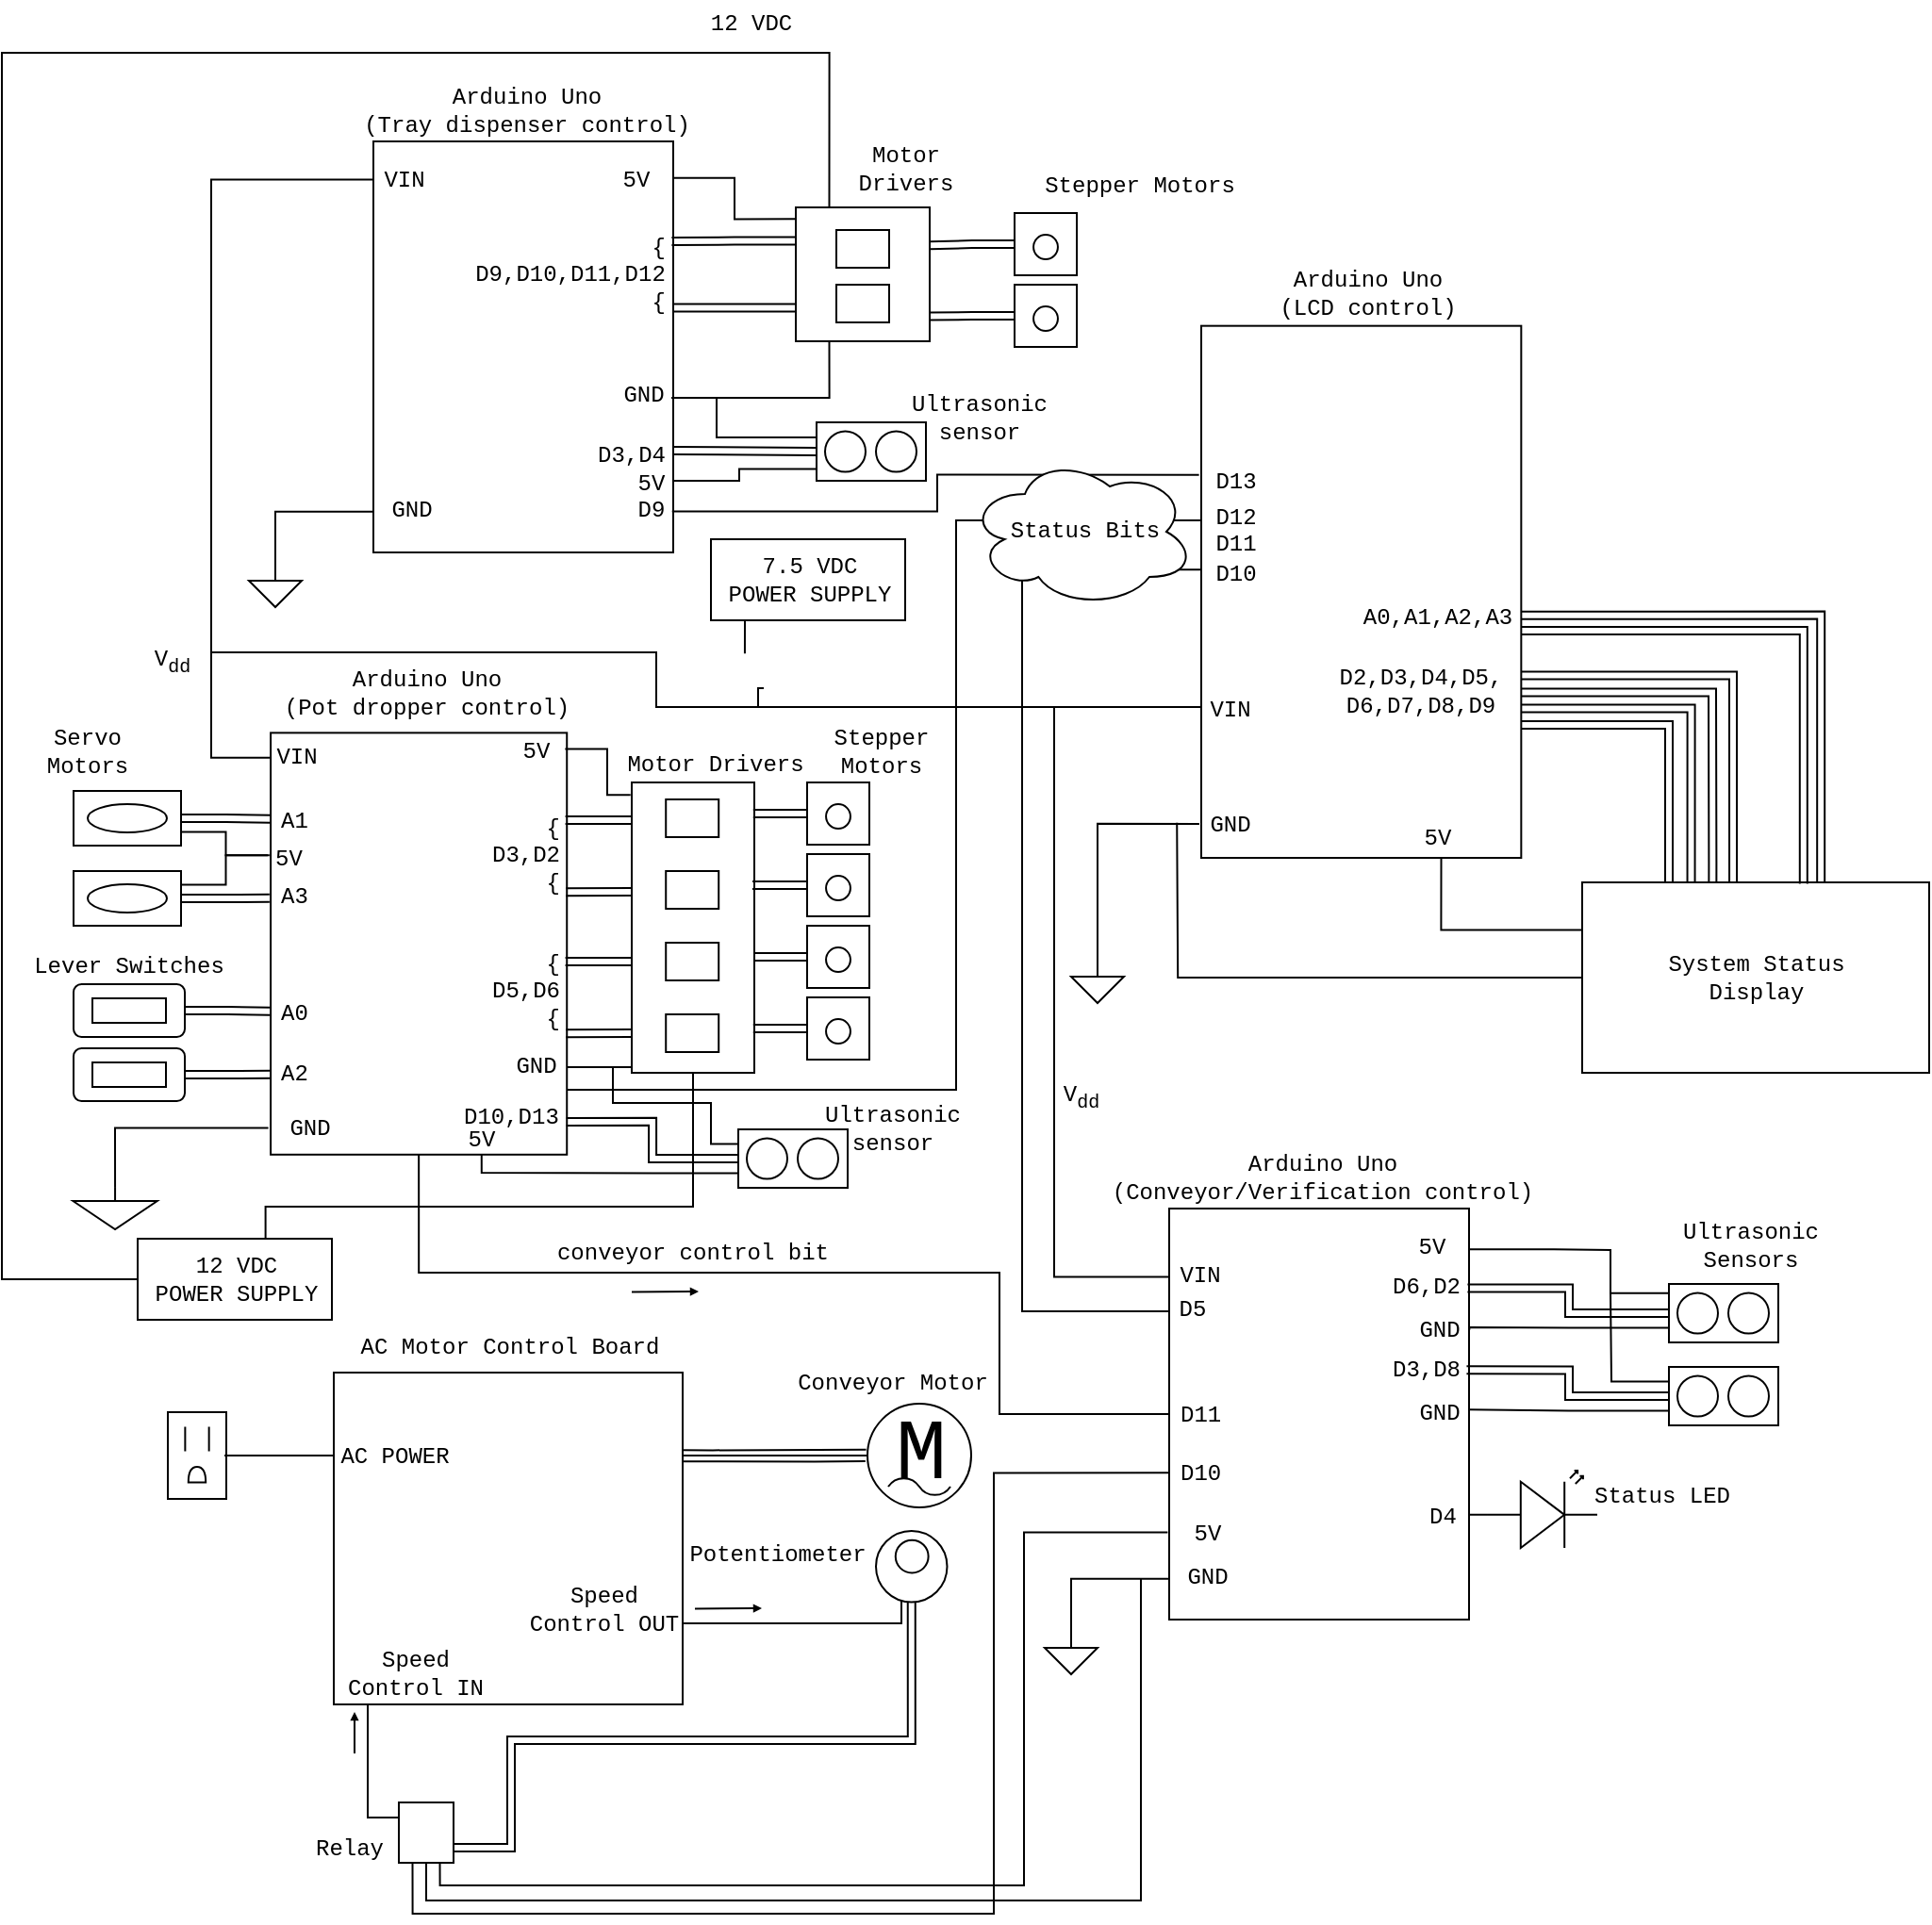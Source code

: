 <mxfile version="20.8.5" type="device"><diagram id="Zq2Sc31Vil153dRyxm3w" name="Page-1"><mxGraphModel dx="1595" dy="1389" grid="0" gridSize="10" guides="1" tooltips="1" connect="1" arrows="1" fold="1" page="0" pageScale="1" pageWidth="850" pageHeight="1100" math="0" shadow="0"><root><mxCell id="0"/><mxCell id="1" parent="0"/><mxCell id="LnVFDVnWFqACK1jR7JW6-12" value="" style="group" parent="1" vertex="1" connectable="0"><mxGeometry x="-108" y="75" width="191.5" height="208" as="geometry"/></mxCell><mxCell id="LnVFDVnWFqACK1jR7JW6-6" value="AC Motor Control Board" style="text;html=1;align=center;verticalAlign=middle;resizable=0;points=[];autosize=1;strokeColor=none;fillColor=none;fontFamily=Courier New;" parent="LnVFDVnWFqACK1jR7JW6-12" vertex="1"><mxGeometry x="4.5" width="176" height="26" as="geometry"/></mxCell><mxCell id="LnVFDVnWFqACK1jR7JW6-7" value="" style="rounded=0;whiteSpace=wrap;html=1;fontFamily=Courier New;" parent="LnVFDVnWFqACK1jR7JW6-12" vertex="1"><mxGeometry y="26" width="185" height="176" as="geometry"/></mxCell><mxCell id="LnVFDVnWFqACK1jR7JW6-24" value="AC POWER" style="text;html=1;align=center;verticalAlign=middle;resizable=0;points=[];autosize=1;strokeColor=none;fillColor=none;fontFamily=Courier New;" parent="LnVFDVnWFqACK1jR7JW6-12" vertex="1"><mxGeometry x="-6" y="58" width="76" height="26" as="geometry"/></mxCell><mxCell id="LnVFDVnWFqACK1jR7JW6-92" value="Speed &lt;br&gt;Control OUT" style="text;html=1;align=center;verticalAlign=middle;resizable=0;points=[];autosize=1;strokeColor=none;fillColor=none;fontSize=12;fontFamily=Courier New;" parent="LnVFDVnWFqACK1jR7JW6-12" vertex="1"><mxGeometry x="94.5" y="131" width="97" height="41" as="geometry"/></mxCell><mxCell id="LnVFDVnWFqACK1jR7JW6-93" value="Speed &lt;br&gt;Control IN" style="text;html=1;align=center;verticalAlign=middle;resizable=0;points=[];autosize=1;strokeColor=none;fillColor=none;fontSize=12;fontFamily=Courier New;" parent="LnVFDVnWFqACK1jR7JW6-12" vertex="1"><mxGeometry x="-2.5" y="165" width="90" height="41" as="geometry"/></mxCell><mxCell id="LnVFDVnWFqACK1jR7JW6-21" value="" style="group" parent="1" vertex="1" connectable="0"><mxGeometry x="-196" y="122" width="31" height="46" as="geometry"/></mxCell><mxCell id="LnVFDVnWFqACK1jR7JW6-18" value="" style="rounded=0;whiteSpace=wrap;html=1;fontFamily=Courier New;" parent="LnVFDVnWFqACK1jR7JW6-21" vertex="1"><mxGeometry width="31" height="46" as="geometry"/></mxCell><mxCell id="LnVFDVnWFqACK1jR7JW6-19" value="" style="shape=partialRectangle;whiteSpace=wrap;html=1;top=0;bottom=0;fillColor=none;fontFamily=Courier New;" parent="LnVFDVnWFqACK1jR7JW6-21" vertex="1"><mxGeometry x="9.178" y="8.28" width="12.645" height="11.96" as="geometry"/></mxCell><mxCell id="LnVFDVnWFqACK1jR7JW6-20" value="" style="shape=or;whiteSpace=wrap;html=1;fontFamily=Courier New;rotation=-90;fillColor=#FFFFFF;" parent="LnVFDVnWFqACK1jR7JW6-21" vertex="1"><mxGeometry x="11.421" y="28.52" width="8.158" height="9.2" as="geometry"/></mxCell><mxCell id="LnVFDVnWFqACK1jR7JW6-23" value="" style="endArrow=none;html=1;rounded=0;fontFamily=Courier New;exitX=1;exitY=0.5;exitDx=0;exitDy=0;entryX=0;entryY=0.25;entryDx=0;entryDy=0;" parent="1" source="LnVFDVnWFqACK1jR7JW6-18" target="LnVFDVnWFqACK1jR7JW6-7" edge="1"><mxGeometry width="50" height="50" relative="1" as="geometry"><mxPoint x="-206" y="100" as="sourcePoint"/><mxPoint x="-156" y="50" as="targetPoint"/><Array as="points"><mxPoint x="-166" y="145"/></Array></mxGeometry></mxCell><mxCell id="LnVFDVnWFqACK1jR7JW6-26" style="edgeStyle=orthogonalEdgeStyle;rounded=0;orthogonalLoop=1;jettySize=auto;html=1;exitX=1;exitY=0.25;exitDx=0;exitDy=0;fontFamily=Courier New;elbow=vertical;endArrow=none;endFill=0;entryX=0;entryY=0.5;entryDx=0;entryDy=0;entryPerimeter=0;" parent="1" source="LnVFDVnWFqACK1jR7JW6-7" target="LnVFDVnWFqACK1jR7JW6-25" edge="1"><mxGeometry relative="1" as="geometry"><mxPoint x="162" y="145" as="targetPoint"/></mxGeometry></mxCell><mxCell id="LnVFDVnWFqACK1jR7JW6-14" value="" style="group" parent="1" vertex="1" connectable="0"><mxGeometry x="352" y="-476" width="215" height="307" as="geometry"/></mxCell><mxCell id="LnVFDVnWFqACK1jR7JW6-8" value="" style="rounded=0;whiteSpace=wrap;html=1;fontFamily=Courier New;" parent="LnVFDVnWFqACK1jR7JW6-14" vertex="1"><mxGeometry y="21.834" width="169.665" height="282.166" as="geometry"/></mxCell><mxCell id="LnVFDVnWFqACK1jR7JW6-264" value="D10" style="text;html=1;align=center;verticalAlign=middle;resizable=0;points=[];autosize=1;strokeColor=none;fillColor=none;fontSize=12;fontFamily=Courier New;" parent="LnVFDVnWFqACK1jR7JW6-14" vertex="1"><mxGeometry x="-2.134" y="141.083" width="40" height="26" as="geometry"/></mxCell><mxCell id="LnVFDVnWFqACK1jR7JW6-265" value="D11" style="text;html=1;align=center;verticalAlign=middle;resizable=0;points=[];autosize=1;strokeColor=none;fillColor=none;fontSize=12;fontFamily=Courier New;" parent="LnVFDVnWFqACK1jR7JW6-14" vertex="1"><mxGeometry x="-2.134" y="124.996" width="40" height="26" as="geometry"/></mxCell><mxCell id="LnVFDVnWFqACK1jR7JW6-266" value="D12" style="text;html=1;align=center;verticalAlign=middle;resizable=0;points=[];autosize=1;strokeColor=none;fillColor=none;fontSize=12;fontFamily=Courier New;" parent="LnVFDVnWFqACK1jR7JW6-14" vertex="1"><mxGeometry x="-2.134" y="110.851" width="40" height="26" as="geometry"/></mxCell><mxCell id="LnVFDVnWFqACK1jR7JW6-267" value="D13" style="text;html=1;align=center;verticalAlign=middle;resizable=0;points=[];autosize=1;strokeColor=none;fillColor=none;fontSize=12;fontFamily=Courier New;" parent="LnVFDVnWFqACK1jR7JW6-14" vertex="1"><mxGeometry x="-2.134" y="91.536" width="40" height="26" as="geometry"/></mxCell><mxCell id="aV0BXnUKOGh3Huz3WN63-132" value="GND" style="text;html=1;align=center;verticalAlign=middle;resizable=0;points=[];autosize=1;strokeColor=none;fillColor=none;fontSize=12;fontFamily=Courier New;" vertex="1" parent="LnVFDVnWFqACK1jR7JW6-14"><mxGeometry x="-5" y="274" width="40" height="26" as="geometry"/></mxCell><mxCell id="aV0BXnUKOGh3Huz3WN63-135" value="5V" style="text;html=1;align=center;verticalAlign=middle;resizable=0;points=[];autosize=1;strokeColor=none;fillColor=none;fontSize=12;fontFamily=Courier New;" vertex="1" parent="LnVFDVnWFqACK1jR7JW6-14"><mxGeometry x="109" y="281" width="32" height="26" as="geometry"/></mxCell><mxCell id="aV0BXnUKOGh3Huz3WN63-142" value="D2,D3,D4,D5,&lt;br&gt;D6,D7,D8,D9" style="text;html=1;align=center;verticalAlign=middle;resizable=0;points=[];autosize=1;strokeColor=none;fillColor=none;fontSize=12;fontFamily=Courier New;" vertex="1" parent="LnVFDVnWFqACK1jR7JW6-14"><mxGeometry x="64" y="195" width="104" height="41" as="geometry"/></mxCell><mxCell id="aV0BXnUKOGh3Huz3WN63-143" value="A0,A1,A2,A3" style="text;html=1;align=center;verticalAlign=middle;resizable=0;points=[];autosize=1;strokeColor=none;fillColor=none;fontSize=12;fontFamily=Courier New;" vertex="1" parent="LnVFDVnWFqACK1jR7JW6-14"><mxGeometry x="76.5" y="164" width="97" height="26" as="geometry"/></mxCell><mxCell id="aV0BXnUKOGh3Huz3WN63-167" value="VIN" style="text;html=1;align=center;verticalAlign=middle;resizable=0;points=[];autosize=1;strokeColor=none;fillColor=none;fontSize=12;fontFamily=Courier New;" vertex="1" parent="LnVFDVnWFqACK1jR7JW6-14"><mxGeometry x="-5" y="213" width="40" height="26" as="geometry"/></mxCell><mxCell id="LnVFDVnWFqACK1jR7JW6-38" value="" style="group" parent="1" vertex="1" connectable="0"><mxGeometry x="143" y="94" width="119" height="78.5" as="geometry"/></mxCell><mxCell id="LnVFDVnWFqACK1jR7JW6-25" value="M" style="dashed=0;outlineConnect=0;align=center;html=1;shape=mxgraph.pid.engines.electric_motor_(ac);fontSize=45;fontFamily=Courier New;fillColor=#FFFFFF;" parent="LnVFDVnWFqACK1jR7JW6-38" vertex="1"><mxGeometry x="32" y="23.5" width="55" height="55" as="geometry"/></mxCell><mxCell id="LnVFDVnWFqACK1jR7JW6-37" value="Conveyor Motor" style="text;html=1;align=center;verticalAlign=middle;resizable=0;points=[];autosize=1;strokeColor=none;fillColor=none;fontFamily=Courier New;" parent="LnVFDVnWFqACK1jR7JW6-38" vertex="1"><mxGeometry x="-15" width="119" height="26" as="geometry"/></mxCell><mxCell id="LnVFDVnWFqACK1jR7JW6-50" style="edgeStyle=orthogonalEdgeStyle;rounded=0;orthogonalLoop=1;jettySize=auto;html=1;fontFamily=Courier New;elbow=vertical;endArrow=none;endFill=0;exitX=1.002;exitY=0.268;exitDx=0;exitDy=0;exitPerimeter=0;entryX=-0.02;entryY=0.555;entryDx=0;entryDy=0;entryPerimeter=0;" parent="1" source="LnVFDVnWFqACK1jR7JW6-7" target="LnVFDVnWFqACK1jR7JW6-25" edge="1"><mxGeometry relative="1" as="geometry"><mxPoint x="176" y="151" as="targetPoint"/><mxPoint x="78" y="154" as="sourcePoint"/><Array as="points"><mxPoint x="147" y="148"/></Array></mxGeometry></mxCell><mxCell id="LnVFDVnWFqACK1jR7JW6-51" style="edgeStyle=orthogonalEdgeStyle;rounded=0;orthogonalLoop=1;jettySize=auto;html=1;fontFamily=Courier New;elbow=vertical;endArrow=none;endFill=0;entryX=-0.013;entryY=0.443;entryDx=0;entryDy=0;entryPerimeter=0;exitX=0.998;exitY=0.234;exitDx=0;exitDy=0;exitPerimeter=0;" parent="1" source="LnVFDVnWFqACK1jR7JW6-7" target="LnVFDVnWFqACK1jR7JW6-25" edge="1"><mxGeometry relative="1" as="geometry"><mxPoint x="181.45" y="132.99" as="targetPoint"/><mxPoint x="93" y="137" as="sourcePoint"/><Array as="points"><mxPoint x="93" y="142"/><mxPoint x="152" y="142"/></Array></mxGeometry></mxCell><mxCell id="LnVFDVnWFqACK1jR7JW6-65" value="" style="group" parent="1" vertex="1" connectable="0"><mxGeometry x="-86" y="329" width="54" height="64" as="geometry"/></mxCell><mxCell id="LnVFDVnWFqACK1jR7JW6-17" value="" style="rounded=0;whiteSpace=wrap;html=1;fontFamily=Courier New;" parent="LnVFDVnWFqACK1jR7JW6-65" vertex="1"><mxGeometry x="12.5" width="29" height="32" as="geometry"/></mxCell><mxCell id="LnVFDVnWFqACK1jR7JW6-75" style="edgeStyle=orthogonalEdgeStyle;rounded=0;orthogonalLoop=1;jettySize=auto;html=1;entryX=0;entryY=0.25;entryDx=0;entryDy=0;fontFamily=Courier New;fontSize=12;endArrow=none;endFill=0;elbow=vertical;" parent="1" target="LnVFDVnWFqACK1jR7JW6-17" edge="1"><mxGeometry relative="1" as="geometry"><mxPoint x="-66" y="277" as="sourcePoint"/><Array as="points"><mxPoint x="-90" y="277"/><mxPoint x="-90" y="337"/></Array></mxGeometry></mxCell><mxCell id="LnVFDVnWFqACK1jR7JW6-81" value="" style="endArrow=block;html=1;rounded=0;fontFamily=Courier New;fontSize=12;elbow=vertical;endFill=1;endSize=2;" parent="1" edge="1"><mxGeometry width="50" height="50" relative="1" as="geometry"><mxPoint x="-97" y="303" as="sourcePoint"/><mxPoint x="-97" y="281" as="targetPoint"/></mxGeometry></mxCell><mxCell id="LnVFDVnWFqACK1jR7JW6-83" value="Relay" style="text;html=1;align=center;verticalAlign=middle;resizable=0;points=[];autosize=1;strokeColor=none;fillColor=none;fontSize=12;fontFamily=Courier New;" parent="1" vertex="1"><mxGeometry x="-127" y="341" width="54" height="26" as="geometry"/></mxCell><mxCell id="LnVFDVnWFqACK1jR7JW6-102" style="edgeStyle=orthogonalEdgeStyle;rounded=0;orthogonalLoop=1;jettySize=auto;html=1;entryX=0.5;entryY=1;entryDx=0;entryDy=0;fontFamily=Courier New;fontSize=12;endArrow=none;endFill=0;endSize=2;elbow=vertical;" parent="1" target="LnVFDVnWFqACK1jR7JW6-17" edge="1"><mxGeometry relative="1" as="geometry"><mxPoint x="320" y="211" as="sourcePoint"/><Array as="points"><mxPoint x="320" y="210"/><mxPoint x="320" y="381"/><mxPoint x="-59" y="381"/></Array></mxGeometry></mxCell><mxCell id="LnVFDVnWFqACK1jR7JW6-89" style="edgeStyle=orthogonalEdgeStyle;rounded=0;orthogonalLoop=1;jettySize=auto;html=1;fontFamily=Courier New;fontSize=12;endArrow=none;endFill=0;endSize=2;elbow=vertical;entryX=0.347;entryY=0.975;entryDx=0;entryDy=0;entryPerimeter=0;" parent="1" target="aV0BXnUKOGh3Huz3WN63-98" edge="1"><mxGeometry relative="1" as="geometry"><mxPoint x="168.709" y="281.722" as="targetPoint"/><mxPoint x="77" y="234" as="sourcePoint"/><Array as="points"><mxPoint x="193" y="234"/><mxPoint x="193" y="222"/></Array></mxGeometry></mxCell><mxCell id="LnVFDVnWFqACK1jR7JW6-101" value="" style="endArrow=block;html=1;rounded=0;fontFamily=Courier New;fontSize=12;elbow=vertical;endFill=1;endSize=2;" parent="1" source="LnVFDVnWFqACK1jR7JW6-92" edge="1"><mxGeometry width="50" height="50" relative="1" as="geometry"><mxPoint x="-87" y="313" as="sourcePoint"/><mxPoint x="119" y="226" as="targetPoint"/></mxGeometry></mxCell><mxCell id="LnVFDVnWFqACK1jR7JW6-147" style="edgeStyle=orthogonalEdgeStyle;rounded=0;orthogonalLoop=1;jettySize=auto;html=1;fontFamily=Courier New;fontSize=12;endArrow=none;endFill=0;endSize=2;elbow=vertical;entryX=0.25;entryY=1;entryDx=0;entryDy=0;exitX=0.002;exitY=0.643;exitDx=0;exitDy=0;exitPerimeter=0;" parent="1" source="LnVFDVnWFqACK1jR7JW6-129" target="LnVFDVnWFqACK1jR7JW6-17" edge="1"><mxGeometry relative="1" as="geometry"><mxPoint x="-82.667" y="429.333" as="targetPoint"/><mxPoint x="267.159" y="469.922" as="sourcePoint"/><Array as="points"><mxPoint x="242" y="154"/><mxPoint x="242" y="388"/><mxPoint x="-66" y="388"/></Array></mxGeometry></mxCell><mxCell id="LnVFDVnWFqACK1jR7JW6-158" value="Potentiometer" style="text;html=1;align=center;verticalAlign=middle;resizable=0;points=[];autosize=1;strokeColor=none;fillColor=none;fontSize=12;fontFamily=Courier New;" parent="1" vertex="1"><mxGeometry x="71" y="185" width="112" height="26" as="geometry"/></mxCell><mxCell id="LnVFDVnWFqACK1jR7JW6-161" value="" style="group" parent="1" vertex="1" connectable="0"><mxGeometry x="-157" y="-264" width="236" height="289" as="geometry"/></mxCell><mxCell id="LnVFDVnWFqACK1jR7JW6-159" value="" style="rounded=0;whiteSpace=wrap;html=1;fontFamily=Courier New;fontSize=12;fillColor=#FFFFFF;" parent="LnVFDVnWFqACK1jR7JW6-161" vertex="1"><mxGeometry x="15.547" y="25.689" width="157.068" height="223.707" as="geometry"/></mxCell><mxCell id="LnVFDVnWFqACK1jR7JW6-166" value="GND" style="text;html=1;align=center;verticalAlign=middle;resizable=0;points=[];autosize=1;strokeColor=none;fillColor=none;fontSize=12;fontFamily=Courier New;" parent="LnVFDVnWFqACK1jR7JW6-161" vertex="1"><mxGeometry x="15.548" y="223.397" width="40" height="26" as="geometry"/></mxCell><mxCell id="LnVFDVnWFqACK1jR7JW6-167" style="edgeStyle=orthogonalEdgeStyle;rounded=0;orthogonalLoop=1;jettySize=auto;html=1;exitX=-0.008;exitY=0.937;exitDx=0;exitDy=0;entryX=0.5;entryY=0;entryDx=0;entryDy=0;entryPerimeter=0;fontFamily=Courier New;fontSize=12;endArrow=none;endFill=0;elbow=vertical;exitPerimeter=0;" parent="LnVFDVnWFqACK1jR7JW6-161" source="LnVFDVnWFqACK1jR7JW6-159" target="LnVFDVnWFqACK1jR7JW6-168" edge="1"><mxGeometry relative="1" as="geometry"><mxPoint x="-787.73" y="637.941" as="targetPoint"/></mxGeometry></mxCell><mxCell id="LnVFDVnWFqACK1jR7JW6-168" value="" style="pointerEvents=1;verticalLabelPosition=bottom;shadow=0;dashed=0;align=center;html=1;verticalAlign=top;shape=mxgraph.electrical.signal_sources.signal_ground;fontFamily=Courier New;fontSize=12;fillColor=#FFFFFF;" parent="LnVFDVnWFqACK1jR7JW6-161" vertex="1"><mxGeometry x="-89.297" y="266.522" width="44.649" height="22.478" as="geometry"/></mxCell><mxCell id="LnVFDVnWFqACK1jR7JW6-172" value="5V" style="text;html=1;align=center;verticalAlign=middle;resizable=0;points=[];autosize=1;strokeColor=none;fillColor=none;fontSize=12;fontFamily=Courier New;" parent="LnVFDVnWFqACK1jR7JW6-161" vertex="1"><mxGeometry x="140.001" y="23.0" width="32" height="26" as="geometry"/></mxCell><mxCell id="aV0BXnUKOGh3Huz3WN63-58" value="VIN" style="text;html=1;align=center;verticalAlign=middle;resizable=0;points=[];autosize=1;strokeColor=none;fillColor=none;fontSize=12;fontFamily=Courier New;" vertex="1" parent="LnVFDVnWFqACK1jR7JW6-161"><mxGeometry x="9.001" y="25.69" width="40" height="26" as="geometry"/></mxCell><mxCell id="aV0BXnUKOGh3Huz3WN63-60" value="GND" style="text;html=1;align=center;verticalAlign=middle;resizable=0;points=[];autosize=1;strokeColor=none;fillColor=none;fontSize=12;fontFamily=Courier New;" vertex="1" parent="LnVFDVnWFqACK1jR7JW6-161"><mxGeometry x="135.998" y="189.997" width="40" height="26" as="geometry"/></mxCell><mxCell id="aV0BXnUKOGh3Huz3WN63-69" value="5V" style="text;html=1;align=center;verticalAlign=middle;resizable=0;points=[];autosize=1;strokeColor=none;fillColor=none;fontSize=12;fontFamily=Courier New;" vertex="1" parent="LnVFDVnWFqACK1jR7JW6-161"><mxGeometry x="111.001" y="229.0" width="32" height="26" as="geometry"/></mxCell><mxCell id="aV0BXnUKOGh3Huz3WN63-180" value="&lt;span style=&quot;color: rgb(0, 0, 0); font-family: &amp;quot;Courier New&amp;quot;; font-size: 12px; font-style: normal; font-variant-ligatures: normal; font-variant-caps: normal; font-weight: 400; letter-spacing: normal; orphans: 2; text-align: center; text-indent: 0px; text-transform: none; widows: 2; word-spacing: 0px; -webkit-text-stroke-width: 0px; background-color: rgb(255, 255, 255); text-decoration-thickness: initial; text-decoration-style: initial; text-decoration-color: initial; float: none; display: inline !important;&quot;&gt;&amp;nbsp; &amp;nbsp; {&lt;br&gt;D3,D2&lt;br&gt;&amp;nbsp; &amp;nbsp; {&lt;br&gt;&lt;/span&gt;" style="text;whiteSpace=wrap;html=1;fontFamily=Courier New;" vertex="1" parent="LnVFDVnWFqACK1jR7JW6-161"><mxGeometry x="130.61" y="63" width="42" height="36" as="geometry"/></mxCell><mxCell id="aV0BXnUKOGh3Huz3WN63-181" value="&lt;span style=&quot;color: rgb(0, 0, 0); font-family: &amp;quot;Courier New&amp;quot;; font-size: 12px; font-style: normal; font-variant-ligatures: normal; font-variant-caps: normal; font-weight: 400; letter-spacing: normal; orphans: 2; text-align: center; text-indent: 0px; text-transform: none; widows: 2; word-spacing: 0px; -webkit-text-stroke-width: 0px; background-color: rgb(255, 255, 255); text-decoration-thickness: initial; text-decoration-style: initial; text-decoration-color: initial; float: none; display: inline !important;&quot;&gt;&amp;nbsp; &amp;nbsp; {&lt;br&gt;D5,D6&lt;br&gt;&amp;nbsp; &amp;nbsp; {&lt;br&gt;&lt;/span&gt;" style="text;whiteSpace=wrap;html=1;fontFamily=Courier New;" vertex="1" parent="LnVFDVnWFqACK1jR7JW6-161"><mxGeometry x="130.613" y="135.003" width="64" height="36" as="geometry"/></mxCell><mxCell id="aV0BXnUKOGh3Huz3WN63-182" value="&lt;span style=&quot;color: rgb(0, 0, 0); font-family: &amp;quot;Courier New&amp;quot;; font-size: 12px; font-style: normal; font-variant-ligatures: normal; font-variant-caps: normal; font-weight: 400; letter-spacing: normal; orphans: 2; text-align: center; text-indent: 0px; text-transform: none; widows: 2; word-spacing: 0px; -webkit-text-stroke-width: 0px; background-color: rgb(255, 255, 255); text-decoration-thickness: initial; text-decoration-style: initial; text-decoration-color: initial; float: none; display: inline !important;&quot;&gt;A0&lt;/span&gt;" style="text;whiteSpace=wrap;html=1;fontFamily=Courier New;" vertex="1" parent="LnVFDVnWFqACK1jR7JW6-161"><mxGeometry x="19.003" y="161.003" width="64" height="36" as="geometry"/></mxCell><mxCell id="aV0BXnUKOGh3Huz3WN63-183" value="&lt;span style=&quot;color: rgb(0, 0, 0); font-family: &amp;quot;Courier New&amp;quot;; font-size: 12px; font-style: normal; font-variant-ligatures: normal; font-variant-caps: normal; font-weight: 400; letter-spacing: normal; orphans: 2; text-align: center; text-indent: 0px; text-transform: none; widows: 2; word-spacing: 0px; -webkit-text-stroke-width: 0px; background-color: rgb(255, 255, 255); text-decoration-thickness: initial; text-decoration-style: initial; text-decoration-color: initial; float: none; display: inline !important;&quot;&gt;A2&lt;/span&gt;" style="text;whiteSpace=wrap;html=1;fontFamily=Courier New;" vertex="1" parent="LnVFDVnWFqACK1jR7JW6-161"><mxGeometry x="19.003" y="193.003" width="64" height="36" as="geometry"/></mxCell><mxCell id="aV0BXnUKOGh3Huz3WN63-184" value="&lt;span style=&quot;color: rgb(0, 0, 0); font-family: &amp;quot;Courier New&amp;quot;; font-size: 12px; font-style: normal; font-variant-ligatures: normal; font-variant-caps: normal; font-weight: 400; letter-spacing: normal; orphans: 2; text-align: center; text-indent: 0px; text-transform: none; widows: 2; word-spacing: 0px; -webkit-text-stroke-width: 0px; background-color: rgb(255, 255, 255); text-decoration-thickness: initial; text-decoration-style: initial; text-decoration-color: initial; float: none; display: inline !important;&quot;&gt;A1&lt;/span&gt;" style="text;whiteSpace=wrap;html=1;fontFamily=Courier New;" vertex="1" parent="LnVFDVnWFqACK1jR7JW6-161"><mxGeometry x="19.003" y="59.003" width="64" height="36" as="geometry"/></mxCell><mxCell id="aV0BXnUKOGh3Huz3WN63-185" value="&lt;span style=&quot;color: rgb(0, 0, 0); font-family: &amp;quot;Courier New&amp;quot;; font-size: 12px; font-style: normal; font-variant-ligatures: normal; font-variant-caps: normal; font-weight: 400; letter-spacing: normal; orphans: 2; text-align: center; text-indent: 0px; text-transform: none; widows: 2; word-spacing: 0px; -webkit-text-stroke-width: 0px; background-color: rgb(255, 255, 255); text-decoration-thickness: initial; text-decoration-style: initial; text-decoration-color: initial; float: none; display: inline !important;&quot;&gt;A3&lt;/span&gt;" style="text;whiteSpace=wrap;html=1;fontFamily=Courier New;" vertex="1" parent="LnVFDVnWFqACK1jR7JW6-161"><mxGeometry x="19.003" y="99.003" width="64" height="36" as="geometry"/></mxCell><mxCell id="aV0BXnUKOGh3Huz3WN63-186" value="&lt;span style=&quot;color: rgb(0, 0, 0); font-family: &amp;quot;Courier New&amp;quot;; font-size: 12px; font-style: normal; font-variant-ligatures: normal; font-variant-caps: normal; font-weight: 400; letter-spacing: normal; orphans: 2; text-align: center; text-indent: 0px; text-transform: none; widows: 2; word-spacing: 0px; -webkit-text-stroke-width: 0px; background-color: rgb(255, 255, 255); text-decoration-thickness: initial; text-decoration-style: initial; text-decoration-color: initial; float: none; display: inline !important;&quot;&gt;5V&lt;/span&gt;" style="text;whiteSpace=wrap;html=1;fontFamily=Courier New;" vertex="1" parent="LnVFDVnWFqACK1jR7JW6-161"><mxGeometry x="15.547" y="79" width="42" height="36" as="geometry"/></mxCell><mxCell id="aV0BXnUKOGh3Huz3WN63-188" value="&lt;span style=&quot;color: rgb(0, 0, 0); font-family: &amp;quot;Courier New&amp;quot;; font-size: 12px; font-style: normal; font-variant-ligatures: normal; font-variant-caps: normal; font-weight: 400; letter-spacing: normal; orphans: 2; text-align: center; text-indent: 0px; text-transform: none; widows: 2; word-spacing: 0px; -webkit-text-stroke-width: 0px; background-color: rgb(255, 255, 255); text-decoration-thickness: initial; text-decoration-style: initial; text-decoration-color: initial; float: none; display: inline !important;&quot;&gt;D10,D13&lt;/span&gt;" style="text;whiteSpace=wrap;html=1;fontFamily=Courier New;" vertex="1" parent="LnVFDVnWFqACK1jR7JW6-161"><mxGeometry x="115.8" y="216" width="24.2" height="24" as="geometry"/></mxCell><mxCell id="aV0BXnUKOGh3Huz3WN63-59" style="edgeStyle=orthogonalEdgeStyle;rounded=0;orthogonalLoop=1;jettySize=auto;html=1;exitX=0.5;exitY=0;exitDx=0;exitDy=0;exitPerimeter=0;entryX=-0.003;entryY=0.059;entryDx=0;entryDy=0;entryPerimeter=0;endArrow=none;endFill=0;" edge="1" parent="1" target="LnVFDVnWFqACK1jR7JW6-159"><mxGeometry relative="1" as="geometry"><mxPoint x="-173" y="-238.31" as="sourcePoint"/><Array as="points"><mxPoint x="-173" y="-225"/></Array></mxGeometry></mxCell><mxCell id="LnVFDVnWFqACK1jR7JW6-175" value="" style="group" parent="1" vertex="1" connectable="0"><mxGeometry x="143" y="-212" width="33" height="38" as="geometry"/></mxCell><mxCell id="LnVFDVnWFqACK1jR7JW6-173" value="" style="whiteSpace=wrap;html=1;aspect=fixed;fontFamily=Courier New;fontSize=12;fillColor=#FFFFFF;" parent="LnVFDVnWFqACK1jR7JW6-175" vertex="1"><mxGeometry width="33" height="33" as="geometry"/></mxCell><mxCell id="LnVFDVnWFqACK1jR7JW6-174" value="" style="ellipse;whiteSpace=wrap;html=1;aspect=fixed;fontFamily=Courier New;fontSize=12;fillColor=#FFFFFF;" parent="LnVFDVnWFqACK1jR7JW6-175" vertex="1"><mxGeometry x="10.029" y="11.549" width="12.941" height="12.941" as="geometry"/></mxCell><mxCell id="LnVFDVnWFqACK1jR7JW6-176" value="" style="group" parent="1" vertex="1" connectable="0"><mxGeometry x="143" y="-174" width="33" height="38" as="geometry"/></mxCell><mxCell id="LnVFDVnWFqACK1jR7JW6-177" value="" style="whiteSpace=wrap;html=1;aspect=fixed;fontFamily=Courier New;fontSize=12;fillColor=#FFFFFF;" parent="LnVFDVnWFqACK1jR7JW6-176" vertex="1"><mxGeometry width="33" height="33" as="geometry"/></mxCell><mxCell id="LnVFDVnWFqACK1jR7JW6-178" value="" style="ellipse;whiteSpace=wrap;html=1;aspect=fixed;fontFamily=Courier New;fontSize=12;fillColor=#FFFFFF;" parent="LnVFDVnWFqACK1jR7JW6-176" vertex="1"><mxGeometry x="10.029" y="11.549" width="12.941" height="12.941" as="geometry"/></mxCell><mxCell id="LnVFDVnWFqACK1jR7JW6-179" value="" style="group" parent="1" vertex="1" connectable="0"><mxGeometry x="143" y="-136" width="33" height="38" as="geometry"/></mxCell><mxCell id="LnVFDVnWFqACK1jR7JW6-180" value="" style="whiteSpace=wrap;html=1;aspect=fixed;fontFamily=Courier New;fontSize=12;fillColor=#FFFFFF;" parent="LnVFDVnWFqACK1jR7JW6-179" vertex="1"><mxGeometry width="33" height="33" as="geometry"/></mxCell><mxCell id="LnVFDVnWFqACK1jR7JW6-181" value="" style="ellipse;whiteSpace=wrap;html=1;aspect=fixed;fontFamily=Courier New;fontSize=12;fillColor=#FFFFFF;" parent="LnVFDVnWFqACK1jR7JW6-179" vertex="1"><mxGeometry x="10.029" y="11.549" width="12.941" height="12.941" as="geometry"/></mxCell><mxCell id="LnVFDVnWFqACK1jR7JW6-182" value="" style="group" parent="1" vertex="1" connectable="0"><mxGeometry x="143" y="-98" width="33" height="38" as="geometry"/></mxCell><mxCell id="LnVFDVnWFqACK1jR7JW6-183" value="" style="whiteSpace=wrap;html=1;aspect=fixed;fontFamily=Courier New;fontSize=12;fillColor=#FFFFFF;" parent="LnVFDVnWFqACK1jR7JW6-182" vertex="1"><mxGeometry width="33" height="33" as="geometry"/></mxCell><mxCell id="LnVFDVnWFqACK1jR7JW6-184" value="" style="ellipse;whiteSpace=wrap;html=1;aspect=fixed;fontFamily=Courier New;fontSize=12;fillColor=#FFFFFF;" parent="LnVFDVnWFqACK1jR7JW6-182" vertex="1"><mxGeometry x="10.029" y="11.549" width="12.941" height="12.941" as="geometry"/></mxCell><mxCell id="LnVFDVnWFqACK1jR7JW6-160" value="Arduino Uno&lt;br&gt;(Pot dropper control)" style="text;html=1;align=center;verticalAlign=middle;resizable=0;points=[];autosize=1;strokeColor=none;fillColor=none;fontSize=12;fontFamily=Courier New;" parent="1" vertex="1"><mxGeometry x="-143.5" y="-280" width="169" height="41" as="geometry"/></mxCell><mxCell id="LnVFDVnWFqACK1jR7JW6-190" value="Stepper&lt;br&gt;Motors" style="text;html=1;align=center;verticalAlign=middle;resizable=0;points=[];autosize=1;strokeColor=none;fillColor=none;fontSize=12;fontFamily=Courier New;" parent="1" vertex="1"><mxGeometry x="148" y="-249" width="68" height="41" as="geometry"/></mxCell><mxCell id="LnVFDVnWFqACK1jR7JW6-191" value="" style="group" parent="1" vertex="1" connectable="0"><mxGeometry x="-153" y="-589" width="290.996" height="284" as="geometry"/></mxCell><mxCell id="LnVFDVnWFqACK1jR7JW6-117" value="" style="group" parent="LnVFDVnWFqACK1jR7JW6-191" vertex="1" connectable="0"><mxGeometry y="11" width="290.996" height="273" as="geometry"/></mxCell><mxCell id="LnVFDVnWFqACK1jR7JW6-118" value="" style="group" parent="LnVFDVnWFqACK1jR7JW6-117" vertex="1" connectable="0"><mxGeometry x="66" width="174" height="244" as="geometry"/></mxCell><mxCell id="LnVFDVnWFqACK1jR7JW6-119" value="" style="rounded=0;whiteSpace=wrap;html=1;fontFamily=Courier New;" parent="LnVFDVnWFqACK1jR7JW6-118" vertex="1"><mxGeometry y="26" width="159" height="218" as="geometry"/></mxCell><mxCell id="LnVFDVnWFqACK1jR7JW6-121" value="5V" style="text;html=1;align=center;verticalAlign=middle;resizable=0;points=[];autosize=1;strokeColor=none;fillColor=none;fontSize=12;fontFamily=Courier New;" parent="LnVFDVnWFqACK1jR7JW6-118" vertex="1"><mxGeometry x="123" y="34" width="32" height="26" as="geometry"/></mxCell><mxCell id="LnVFDVnWFqACK1jR7JW6-122" value="GND" style="text;html=1;align=center;verticalAlign=middle;resizable=0;points=[];autosize=1;strokeColor=none;fillColor=none;fontSize=12;fontFamily=Courier New;" parent="LnVFDVnWFqACK1jR7JW6-118" vertex="1"><mxGeometry y="209" width="40" height="26" as="geometry"/></mxCell><mxCell id="LnVFDVnWFqACK1jR7JW6-232" value="&amp;nbsp; &amp;nbsp; &amp;nbsp; &amp;nbsp; &amp;nbsp; &amp;nbsp; &amp;nbsp;{&lt;br&gt;D9,D10,D11,D12&lt;br&gt;&amp;nbsp; &amp;nbsp; &amp;nbsp; &amp;nbsp; &amp;nbsp; &amp;nbsp; &amp;nbsp;{" style="text;html=1;align=center;verticalAlign=middle;resizable=0;points=[];autosize=1;strokeColor=none;fillColor=none;fontSize=12;fontFamily=Courier New;" parent="LnVFDVnWFqACK1jR7JW6-118" vertex="1"><mxGeometry x="44" y="69" width="119" height="55" as="geometry"/></mxCell><mxCell id="LnVFDVnWFqACK1jR7JW6-236" value="GND" style="text;html=1;align=center;verticalAlign=middle;resizable=0;points=[];autosize=1;strokeColor=none;fillColor=none;fontSize=12;fontFamily=Courier New;" parent="LnVFDVnWFqACK1jR7JW6-118" vertex="1"><mxGeometry x="123" y="148" width="40" height="26" as="geometry"/></mxCell><mxCell id="LnVFDVnWFqACK1jR7JW6-255" value="D9" style="text;html=1;align=center;verticalAlign=middle;resizable=0;points=[];autosize=1;strokeColor=none;fillColor=none;fontSize=12;fontFamily=Courier New;" parent="LnVFDVnWFqACK1jR7JW6-118" vertex="1"><mxGeometry x="131" y="209" width="32" height="26" as="geometry"/></mxCell><mxCell id="aV0BXnUKOGh3Huz3WN63-54" value="VIN" style="text;html=1;align=center;verticalAlign=middle;resizable=0;points=[];autosize=1;strokeColor=none;fillColor=none;fontSize=12;fontFamily=Courier New;" vertex="1" parent="LnVFDVnWFqACK1jR7JW6-118"><mxGeometry x="-4" y="34" width="40" height="26" as="geometry"/></mxCell><mxCell id="aV0BXnUKOGh3Huz3WN63-56" value="5V" style="text;html=1;align=center;verticalAlign=middle;resizable=0;points=[];autosize=1;strokeColor=none;fillColor=none;fontSize=12;fontFamily=Courier New;" vertex="1" parent="LnVFDVnWFqACK1jR7JW6-118"><mxGeometry x="131" y="195" width="32" height="26" as="geometry"/></mxCell><mxCell id="aV0BXnUKOGh3Huz3WN63-191" value="&lt;span style=&quot;color: rgb(0, 0, 0); font-family: &amp;quot;Courier New&amp;quot;; font-size: 12px; font-style: normal; font-variant-ligatures: normal; font-variant-caps: normal; font-weight: 400; letter-spacing: normal; orphans: 2; text-align: center; text-indent: 0px; text-transform: none; widows: 2; word-spacing: 0px; -webkit-text-stroke-width: 0px; background-color: rgb(255, 255, 255); text-decoration-thickness: initial; text-decoration-style: initial; text-decoration-color: initial; float: none; display: inline !important;&quot;&gt;D3,D4&lt;/span&gt;" style="text;whiteSpace=wrap;html=1;fontFamily=Courier New;" vertex="1" parent="LnVFDVnWFqACK1jR7JW6-118"><mxGeometry x="117.003" y="178.996" width="42" height="36" as="geometry"/></mxCell><mxCell id="LnVFDVnWFqACK1jR7JW6-125" style="edgeStyle=orthogonalEdgeStyle;rounded=0;orthogonalLoop=1;jettySize=auto;html=1;exitX=0;exitY=0.516;exitDx=0;exitDy=0;entryX=0.5;entryY=0;entryDx=0;entryDy=0;entryPerimeter=0;fontFamily=Courier New;fontSize=12;endArrow=none;endFill=0;elbow=vertical;exitPerimeter=0;" parent="LnVFDVnWFqACK1jR7JW6-117" source="LnVFDVnWFqACK1jR7JW6-122" target="LnVFDVnWFqACK1jR7JW6-126" edge="1"><mxGeometry relative="1" as="geometry"><mxPoint x="13" y="244.0" as="targetPoint"/></mxGeometry></mxCell><mxCell id="LnVFDVnWFqACK1jR7JW6-126" value="" style="pointerEvents=1;verticalLabelPosition=bottom;shadow=0;dashed=0;align=center;html=1;verticalAlign=top;shape=mxgraph.electrical.signal_sources.signal_ground;fontFamily=Courier New;fontSize=12;fillColor=#FFFFFF;" parent="LnVFDVnWFqACK1jR7JW6-117" vertex="1"><mxGeometry y="252" width="28" height="21" as="geometry"/></mxCell><mxCell id="aV0BXnUKOGh3Huz3WN63-46" style="edgeStyle=orthogonalEdgeStyle;rounded=0;orthogonalLoop=1;jettySize=auto;html=1;fontFamily=Courier New;fontSize=12;endArrow=none;endFill=0;elbow=vertical;entryX=0;entryY=0.25;entryDx=0;entryDy=0;" edge="1" parent="LnVFDVnWFqACK1jR7JW6-117" target="aV0BXnUKOGh3Huz3WN63-38"><mxGeometry relative="1" as="geometry"><mxPoint x="250" y="162" as="sourcePoint"/><mxPoint x="286" y="182" as="targetPoint"/><Array as="points"><mxPoint x="248" y="162"/><mxPoint x="248" y="183"/><mxPoint x="301" y="183"/></Array></mxGeometry></mxCell><mxCell id="aV0BXnUKOGh3Huz3WN63-47" style="edgeStyle=orthogonalEdgeStyle;rounded=0;orthogonalLoop=1;jettySize=auto;html=1;fontFamily=Courier New;fontSize=12;endArrow=none;endFill=0;elbow=vertical;entryX=0;entryY=0.25;entryDx=0;entryDy=0;" edge="1" parent="LnVFDVnWFqACK1jR7JW6-117"><mxGeometry relative="1" as="geometry"><mxPoint x="225" y="206" as="sourcePoint"/><mxPoint x="301" y="199.75" as="targetPoint"/><Array as="points"><mxPoint x="260" y="206"/><mxPoint x="260" y="200"/></Array></mxGeometry></mxCell><mxCell id="aV0BXnUKOGh3Huz3WN63-55" style="edgeStyle=orthogonalEdgeStyle;rounded=0;orthogonalLoop=1;jettySize=auto;html=1;endArrow=none;endFill=0;entryX=-0.001;entryY=0.093;entryDx=0;entryDy=0;entryPerimeter=0;" edge="1" parent="LnVFDVnWFqACK1jR7JW6-117" target="LnVFDVnWFqACK1jR7JW6-119"><mxGeometry relative="1" as="geometry"><mxPoint x="20.833" y="50.444" as="targetPoint"/><mxPoint x="-20" y="299" as="sourcePoint"/><Array as="points"><mxPoint x="-20" y="46"/></Array></mxGeometry></mxCell><mxCell id="LnVFDVnWFqACK1jR7JW6-120" value="Arduino Uno&lt;br&gt;(Tray dispenser control)" style="text;html=1;align=center;verticalAlign=middle;resizable=0;points=[];autosize=1;strokeColor=none;fillColor=none;fontFamily=Courier New;" parent="LnVFDVnWFqACK1jR7JW6-191" vertex="1"><mxGeometry x="51" width="191" height="41" as="geometry"/></mxCell><mxCell id="LnVFDVnWFqACK1jR7JW6-196" value="" style="group" parent="1" vertex="1" connectable="0"><mxGeometry x="253" y="-514" width="33" height="38" as="geometry"/></mxCell><mxCell id="LnVFDVnWFqACK1jR7JW6-197" value="" style="whiteSpace=wrap;html=1;aspect=fixed;fontFamily=Courier New;fontSize=12;fillColor=#FFFFFF;" parent="LnVFDVnWFqACK1jR7JW6-196" vertex="1"><mxGeometry width="33" height="33" as="geometry"/></mxCell><mxCell id="LnVFDVnWFqACK1jR7JW6-198" value="" style="ellipse;whiteSpace=wrap;html=1;aspect=fixed;fontFamily=Courier New;fontSize=12;fillColor=#FFFFFF;" parent="LnVFDVnWFqACK1jR7JW6-196" vertex="1"><mxGeometry x="10.029" y="11.549" width="12.941" height="12.941" as="geometry"/></mxCell><mxCell id="LnVFDVnWFqACK1jR7JW6-199" value="" style="group" parent="1" vertex="1" connectable="0"><mxGeometry x="253" y="-476" width="33" height="38" as="geometry"/></mxCell><mxCell id="LnVFDVnWFqACK1jR7JW6-200" value="" style="whiteSpace=wrap;html=1;aspect=fixed;fontFamily=Courier New;fontSize=12;fillColor=#FFFFFF;" parent="LnVFDVnWFqACK1jR7JW6-199" vertex="1"><mxGeometry width="33" height="33" as="geometry"/></mxCell><mxCell id="LnVFDVnWFqACK1jR7JW6-201" value="" style="ellipse;whiteSpace=wrap;html=1;aspect=fixed;fontFamily=Courier New;fontSize=12;fillColor=#FFFFFF;" parent="LnVFDVnWFqACK1jR7JW6-199" vertex="1"><mxGeometry x="10.029" y="11.549" width="12.941" height="12.941" as="geometry"/></mxCell><mxCell id="LnVFDVnWFqACK1jR7JW6-215" style="edgeStyle=orthogonalEdgeStyle;shape=link;rounded=0;orthogonalLoop=1;jettySize=auto;html=1;exitX=0;exitY=0.25;exitDx=0;exitDy=0;entryX=0.995;entryY=0.243;entryDx=0;entryDy=0;entryPerimeter=0;fontFamily=Courier New;fontSize=12;endArrow=none;endFill=0;elbow=vertical;" parent="1" source="LnVFDVnWFqACK1jR7JW6-203" target="LnVFDVnWFqACK1jR7JW6-119" edge="1"><mxGeometry relative="1" as="geometry"/></mxCell><mxCell id="LnVFDVnWFqACK1jR7JW6-216" style="edgeStyle=orthogonalEdgeStyle;shape=link;rounded=0;orthogonalLoop=1;jettySize=auto;html=1;exitX=0;exitY=0.75;exitDx=0;exitDy=0;entryX=0.999;entryY=0.405;entryDx=0;entryDy=0;entryPerimeter=0;fontFamily=Courier New;fontSize=12;endArrow=none;endFill=0;elbow=vertical;" parent="1" source="LnVFDVnWFqACK1jR7JW6-203" target="LnVFDVnWFqACK1jR7JW6-119" edge="1"><mxGeometry relative="1" as="geometry"/></mxCell><mxCell id="LnVFDVnWFqACK1jR7JW6-237" style="edgeStyle=orthogonalEdgeStyle;rounded=0;orthogonalLoop=1;jettySize=auto;html=1;exitX=0.25;exitY=1;exitDx=0;exitDy=0;fontFamily=Courier New;fontSize=12;endArrow=none;endFill=0;elbow=vertical;" parent="1" source="LnVFDVnWFqACK1jR7JW6-203" edge="1"><mxGeometry relative="1" as="geometry"><mxPoint x="71" y="-416" as="targetPoint"/><Array as="points"><mxPoint x="155" y="-416"/><mxPoint x="72" y="-416"/></Array></mxGeometry></mxCell><mxCell id="aV0BXnUKOGh3Huz3WN63-53" style="edgeStyle=orthogonalEdgeStyle;rounded=0;orthogonalLoop=1;jettySize=auto;html=1;exitX=-0.002;exitY=0.087;exitDx=0;exitDy=0;entryX=0.999;entryY=0.089;entryDx=0;entryDy=0;entryPerimeter=0;endArrow=none;endFill=0;exitPerimeter=0;" edge="1" parent="1" source="LnVFDVnWFqACK1jR7JW6-203" target="LnVFDVnWFqACK1jR7JW6-119"><mxGeometry relative="1" as="geometry"/></mxCell><mxCell id="LnVFDVnWFqACK1jR7JW6-203" value="" style="whiteSpace=wrap;html=1;aspect=fixed;fontFamily=Courier New;fontSize=12;fillColor=#FFFFFF;" parent="1" vertex="1"><mxGeometry x="137" y="-517" width="71" height="71" as="geometry"/></mxCell><mxCell id="LnVFDVnWFqACK1jR7JW6-204" value="Motor&lt;br&gt;Drivers" style="text;html=1;align=center;verticalAlign=middle;resizable=0;points=[];autosize=1;strokeColor=none;fillColor=none;fontSize=12;fontFamily=Courier New;" parent="1" vertex="1"><mxGeometry x="160.5" y="-558" width="68" height="41" as="geometry"/></mxCell><mxCell id="LnVFDVnWFqACK1jR7JW6-205" value="Stepper Motors" style="text;html=1;align=center;verticalAlign=middle;resizable=0;points=[];autosize=1;strokeColor=none;fillColor=none;fontSize=12;fontFamily=Courier New;" parent="1" vertex="1"><mxGeometry x="259" y="-541" width="119" height="26" as="geometry"/></mxCell><mxCell id="LnVFDVnWFqACK1jR7JW6-206" value="" style="rounded=0;whiteSpace=wrap;html=1;fontFamily=Courier New;fontSize=12;fillColor=#FFFFFF;" parent="1" vertex="1"><mxGeometry x="158.5" y="-505" width="28" height="20" as="geometry"/></mxCell><mxCell id="LnVFDVnWFqACK1jR7JW6-207" value="" style="rounded=0;whiteSpace=wrap;html=1;fontFamily=Courier New;fontSize=12;fillColor=#FFFFFF;" parent="1" vertex="1"><mxGeometry x="158.5" y="-476" width="28" height="20" as="geometry"/></mxCell><mxCell id="LnVFDVnWFqACK1jR7JW6-210" style="edgeStyle=orthogonalEdgeStyle;shape=link;rounded=0;orthogonalLoop=1;jettySize=auto;html=1;exitX=0;exitY=0.5;exitDx=0;exitDy=0;entryX=1;entryY=0.284;entryDx=0;entryDy=0;entryPerimeter=0;fontFamily=Courier New;fontSize=12;endArrow=none;endFill=0;elbow=vertical;" parent="1" source="LnVFDVnWFqACK1jR7JW6-197" target="LnVFDVnWFqACK1jR7JW6-203" edge="1"><mxGeometry relative="1" as="geometry"/></mxCell><mxCell id="LnVFDVnWFqACK1jR7JW6-211" style="edgeStyle=orthogonalEdgeStyle;shape=link;rounded=0;orthogonalLoop=1;jettySize=auto;html=1;exitX=0;exitY=0.5;exitDx=0;exitDy=0;entryX=1;entryY=0.813;entryDx=0;entryDy=0;entryPerimeter=0;fontFamily=Courier New;fontSize=12;endArrow=none;endFill=0;elbow=vertical;" parent="1" source="LnVFDVnWFqACK1jR7JW6-200" target="LnVFDVnWFqACK1jR7JW6-203" edge="1"><mxGeometry relative="1" as="geometry"/></mxCell><mxCell id="LnVFDVnWFqACK1jR7JW6-245" value="" style="group" parent="1" vertex="1" connectable="0"><mxGeometry x="269" y="-23" width="419" height="284" as="geometry"/></mxCell><mxCell id="LnVFDVnWFqACK1jR7JW6-127" value="" style="group" parent="LnVFDVnWFqACK1jR7JW6-245" vertex="1" connectable="0"><mxGeometry y="11" width="293" height="273" as="geometry"/></mxCell><mxCell id="LnVFDVnWFqACK1jR7JW6-128" value="" style="group" parent="LnVFDVnWFqACK1jR7JW6-127" vertex="1" connectable="0"><mxGeometry x="66" width="180.003" height="244" as="geometry"/></mxCell><mxCell id="LnVFDVnWFqACK1jR7JW6-129" value="" style="rounded=0;whiteSpace=wrap;html=1;fontFamily=Courier New;" parent="LnVFDVnWFqACK1jR7JW6-128" vertex="1"><mxGeometry y="26" width="159" height="218" as="geometry"/></mxCell><mxCell id="LnVFDVnWFqACK1jR7JW6-131" value="5V" style="text;html=1;align=center;verticalAlign=middle;resizable=0;points=[];autosize=1;strokeColor=none;fillColor=none;fontSize=12;fontFamily=Courier New;" parent="LnVFDVnWFqACK1jR7JW6-128" vertex="1"><mxGeometry x="123" y="34" width="32" height="26" as="geometry"/></mxCell><mxCell id="LnVFDVnWFqACK1jR7JW6-132" value="GND" style="text;html=1;align=center;verticalAlign=middle;resizable=0;points=[];autosize=1;strokeColor=none;fillColor=none;fontSize=12;fontFamily=Courier New;" parent="LnVFDVnWFqACK1jR7JW6-128" vertex="1"><mxGeometry y="209" width="40" height="26" as="geometry"/></mxCell><mxCell id="LnVFDVnWFqACK1jR7JW6-234" value="D6,D2" style="text;html=1;align=center;verticalAlign=middle;resizable=0;points=[];autosize=1;strokeColor=none;fillColor=none;fontSize=12;fontFamily=Courier New;" parent="LnVFDVnWFqACK1jR7JW6-128" vertex="1"><mxGeometry x="109" y="55" width="54" height="26" as="geometry"/></mxCell><mxCell id="LnVFDVnWFqACK1jR7JW6-235" value="D3,D8" style="text;html=1;align=center;verticalAlign=middle;resizable=0;points=[];autosize=1;strokeColor=none;fillColor=none;fontSize=12;fontFamily=Courier New;" parent="LnVFDVnWFqACK1jR7JW6-128" vertex="1"><mxGeometry x="109" y="99" width="54" height="26" as="geometry"/></mxCell><mxCell id="LnVFDVnWFqACK1jR7JW6-238" value="GND" style="text;html=1;align=center;verticalAlign=middle;resizable=0;points=[];autosize=1;strokeColor=none;fillColor=none;fontSize=12;fontFamily=Courier New;" parent="LnVFDVnWFqACK1jR7JW6-128" vertex="1"><mxGeometry x="123" y="122" width="40" height="26" as="geometry"/></mxCell><mxCell id="LnVFDVnWFqACK1jR7JW6-253" value="D5" style="text;html=1;align=center;verticalAlign=middle;resizable=0;points=[];autosize=1;strokeColor=none;fillColor=none;fontSize=12;fontFamily=Courier New;" parent="LnVFDVnWFqACK1jR7JW6-128" vertex="1"><mxGeometry x="-4" y="67" width="32" height="26" as="geometry"/></mxCell><mxCell id="aV0BXnUKOGh3Huz3WN63-104" value="5V" style="text;html=1;align=center;verticalAlign=middle;resizable=0;points=[];autosize=1;strokeColor=none;fillColor=none;fontSize=12;fontFamily=Courier New;" vertex="1" parent="LnVFDVnWFqACK1jR7JW6-128"><mxGeometry x="4" y="186" width="32" height="26" as="geometry"/></mxCell><mxCell id="aV0BXnUKOGh3Huz3WN63-120" value="GND" style="text;html=1;align=center;verticalAlign=middle;resizable=0;points=[];autosize=1;strokeColor=none;fillColor=none;fontSize=12;fontFamily=Courier New;" vertex="1" parent="LnVFDVnWFqACK1jR7JW6-128"><mxGeometry x="123" y="78" width="40" height="26" as="geometry"/></mxCell><mxCell id="aV0BXnUKOGh3Huz3WN63-123" value="VIN" style="text;html=1;align=center;verticalAlign=middle;resizable=0;points=[];autosize=1;strokeColor=none;fillColor=none;fontSize=12;fontFamily=Courier New;" vertex="1" parent="LnVFDVnWFqACK1jR7JW6-128"><mxGeometry x="-4" y="49" width="40" height="26" as="geometry"/></mxCell><mxCell id="aV0BXnUKOGh3Huz3WN63-177" value="&lt;span style=&quot;color: rgb(0, 0, 0); font-family: &amp;quot;Courier New&amp;quot;; font-size: 12px; font-style: normal; font-variant-ligatures: normal; font-variant-caps: normal; font-weight: 400; letter-spacing: normal; orphans: 2; text-align: center; text-indent: 0px; text-transform: none; widows: 2; word-spacing: 0px; -webkit-text-stroke-width: 0px; background-color: rgb(255, 255, 255); text-decoration-thickness: initial; text-decoration-style: initial; text-decoration-color: initial; float: none; display: inline !important;&quot;&gt;D4&lt;/span&gt;" style="text;whiteSpace=wrap;html=1;fontFamily=Courier New;" vertex="1" parent="LnVFDVnWFqACK1jR7JW6-128"><mxGeometry x="136" y="176" width="27" height="36" as="geometry"/></mxCell><mxCell id="aV0BXnUKOGh3Huz3WN63-178" value="&lt;span style=&quot;color: rgb(0, 0, 0); font-family: &amp;quot;Courier New&amp;quot;; font-size: 12px; font-style: normal; font-variant-ligatures: normal; font-variant-caps: normal; font-weight: 400; letter-spacing: normal; orphans: 2; text-align: center; text-indent: 0px; text-transform: none; widows: 2; word-spacing: 0px; -webkit-text-stroke-width: 0px; background-color: rgb(255, 255, 255); text-decoration-thickness: initial; text-decoration-style: initial; text-decoration-color: initial; float: none; display: inline !important;&quot;&gt;D11&lt;/span&gt;" style="text;whiteSpace=wrap;html=1;fontFamily=Courier New;" vertex="1" parent="LnVFDVnWFqACK1jR7JW6-128"><mxGeometry x="3.997" y="121.997" width="42" height="36" as="geometry"/></mxCell><mxCell id="aV0BXnUKOGh3Huz3WN63-179" value="&lt;span style=&quot;color: rgb(0, 0, 0); font-family: &amp;quot;Courier New&amp;quot;; font-size: 12px; font-style: normal; font-variant-ligatures: normal; font-variant-caps: normal; font-weight: 400; letter-spacing: normal; orphans: 2; text-align: center; text-indent: 0px; text-transform: none; widows: 2; word-spacing: 0px; -webkit-text-stroke-width: 0px; background-color: rgb(255, 255, 255); text-decoration-thickness: initial; text-decoration-style: initial; text-decoration-color: initial; float: none; display: inline !important;&quot;&gt;D10&lt;/span&gt;" style="text;whiteSpace=wrap;html=1;fontFamily=Courier New;" vertex="1" parent="LnVFDVnWFqACK1jR7JW6-128"><mxGeometry x="4" y="152.997" width="42" height="36" as="geometry"/></mxCell><mxCell id="aV0BXnUKOGh3Huz3WN63-122" style="edgeStyle=orthogonalEdgeStyle;rounded=0;orthogonalLoop=1;jettySize=auto;html=1;entryX=0.001;entryY=0.166;entryDx=0;entryDy=0;entryPerimeter=0;endArrow=none;endFill=0;" edge="1" parent="LnVFDVnWFqACK1jR7JW6-127" target="LnVFDVnWFqACK1jR7JW6-129"><mxGeometry relative="1" as="geometry"><mxPoint x="3" y="-240" as="sourcePoint"/><Array as="points"><mxPoint x="5" y="-240"/><mxPoint x="5" y="62"/></Array></mxGeometry></mxCell><mxCell id="LnVFDVnWFqACK1jR7JW6-135" style="edgeStyle=orthogonalEdgeStyle;rounded=0;orthogonalLoop=1;jettySize=auto;html=1;exitX=0;exitY=0.516;exitDx=0;exitDy=0;entryX=0.5;entryY=0;entryDx=0;entryDy=0;entryPerimeter=0;fontFamily=Courier New;fontSize=12;endArrow=none;endFill=0;elbow=vertical;exitPerimeter=0;" parent="LnVFDVnWFqACK1jR7JW6-127" source="LnVFDVnWFqACK1jR7JW6-132" target="LnVFDVnWFqACK1jR7JW6-136" edge="1"><mxGeometry relative="1" as="geometry"><mxPoint x="13" y="244.0" as="targetPoint"/></mxGeometry></mxCell><mxCell id="LnVFDVnWFqACK1jR7JW6-136" value="" style="pointerEvents=1;verticalLabelPosition=bottom;shadow=0;dashed=0;align=center;html=1;verticalAlign=top;shape=mxgraph.electrical.signal_sources.signal_ground;fontFamily=Courier New;fontSize=12;fillColor=#FFFFFF;" parent="LnVFDVnWFqACK1jR7JW6-127" vertex="1"><mxGeometry y="252" width="28" height="21" as="geometry"/></mxCell><mxCell id="aV0BXnUKOGh3Huz3WN63-130" style="edgeStyle=orthogonalEdgeStyle;rounded=0;orthogonalLoop=1;jettySize=auto;html=1;exitX=0;exitY=0.57;exitDx=0;exitDy=0;exitPerimeter=0;entryX=1;entryY=0.75;entryDx=0;entryDy=0;endArrow=none;endFill=0;" edge="1" parent="LnVFDVnWFqACK1jR7JW6-127" source="aV0BXnUKOGh3Huz3WN63-129" target="LnVFDVnWFqACK1jR7JW6-129"><mxGeometry relative="1" as="geometry"/></mxCell><mxCell id="aV0BXnUKOGh3Huz3WN63-129" value="" style="verticalLabelPosition=bottom;shadow=0;dashed=0;align=center;html=1;verticalAlign=top;shape=mxgraph.electrical.opto_electronics.led_2;pointerEvents=1;fontFamily=Courier New;fontSize=12;fillColor=#FFFFFF;" vertex="1" parent="LnVFDVnWFqACK1jR7JW6-127"><mxGeometry x="235" y="165" width="58" height="41" as="geometry"/></mxCell><mxCell id="LnVFDVnWFqACK1jR7JW6-226" value="Ultrasonic&lt;br&gt;Sensors" style="text;html=1;align=center;verticalAlign=middle;resizable=0;points=[];autosize=1;strokeColor=none;fillColor=none;fontSize=12;fontFamily=Courier New;" parent="LnVFDVnWFqACK1jR7JW6-245" vertex="1"><mxGeometry x="329" y="36" width="90" height="41" as="geometry"/></mxCell><mxCell id="LnVFDVnWFqACK1jR7JW6-130" value="Arduino Uno&lt;br&gt;(Conveyor/Verification control)" style="text;html=1;align=center;verticalAlign=middle;resizable=0;points=[];autosize=1;strokeColor=none;fillColor=none;fontFamily=Courier New;" parent="LnVFDVnWFqACK1jR7JW6-245" vertex="1"><mxGeometry x="26" width="241" height="41" as="geometry"/></mxCell><mxCell id="LnVFDVnWFqACK1jR7JW6-241" style="edgeStyle=orthogonalEdgeStyle;rounded=0;orthogonalLoop=1;jettySize=auto;html=1;fontFamily=Courier New;fontSize=12;endArrow=none;endFill=0;elbow=vertical;entryX=0.014;entryY=0.157;entryDx=0;entryDy=0;entryPerimeter=0;exitX=0.998;exitY=0.099;exitDx=0;exitDy=0;exitPerimeter=0;" parent="LnVFDVnWFqACK1jR7JW6-245" target="aV0BXnUKOGh3Huz3WN63-106" edge="1" source="LnVFDVnWFqACK1jR7JW6-129"><mxGeometry relative="1" as="geometry"><mxPoint x="325" y="80" as="targetPoint"/><mxPoint x="270" y="59" as="sourcePoint"/><Array as="points"><mxPoint x="270" y="59"/><mxPoint x="300" y="59"/><mxPoint x="300" y="82"/></Array></mxGeometry></mxCell><mxCell id="aV0BXnUKOGh3Huz3WN63-105" value="" style="group" vertex="1" connectable="0" parent="LnVFDVnWFqACK1jR7JW6-245"><mxGeometry x="331" y="77" width="58" height="31" as="geometry"/></mxCell><mxCell id="aV0BXnUKOGh3Huz3WN63-106" value="" style="rounded=0;whiteSpace=wrap;html=1;" vertex="1" parent="aV0BXnUKOGh3Huz3WN63-105"><mxGeometry width="58" height="31" as="geometry"/></mxCell><mxCell id="aV0BXnUKOGh3Huz3WN63-107" value="" style="ellipse;whiteSpace=wrap;html=1;aspect=fixed;" vertex="1" parent="aV0BXnUKOGh3Huz3WN63-105"><mxGeometry x="31.5" y="4.75" width="21.5" height="21.5" as="geometry"/></mxCell><mxCell id="aV0BXnUKOGh3Huz3WN63-108" value="" style="ellipse;whiteSpace=wrap;html=1;aspect=fixed;" vertex="1" parent="aV0BXnUKOGh3Huz3WN63-105"><mxGeometry x="4.5" y="4.75" width="21.5" height="21.5" as="geometry"/></mxCell><mxCell id="aV0BXnUKOGh3Huz3WN63-111" style="edgeStyle=orthogonalEdgeStyle;rounded=0;orthogonalLoop=1;jettySize=auto;html=1;exitX=0;exitY=0.5;exitDx=0;exitDy=0;entryX=0.995;entryY=0.194;entryDx=0;entryDy=0;entryPerimeter=0;endArrow=none;endFill=0;shape=link;" edge="1" parent="LnVFDVnWFqACK1jR7JW6-245" source="aV0BXnUKOGh3Huz3WN63-106" target="LnVFDVnWFqACK1jR7JW6-129"><mxGeometry relative="1" as="geometry"/></mxCell><mxCell id="aV0BXnUKOGh3Huz3WN63-112" style="edgeStyle=orthogonalEdgeStyle;rounded=0;orthogonalLoop=1;jettySize=auto;html=1;exitX=0;exitY=0.75;exitDx=0;exitDy=0;entryX=1.001;entryY=0.295;entryDx=0;entryDy=0;entryPerimeter=0;endArrow=none;endFill=0;" edge="1" parent="LnVFDVnWFqACK1jR7JW6-245" source="aV0BXnUKOGh3Huz3WN63-106" target="LnVFDVnWFqACK1jR7JW6-129"><mxGeometry relative="1" as="geometry"><Array as="points"><mxPoint x="278" y="100"/><mxPoint x="225" y="100"/></Array></mxGeometry></mxCell><mxCell id="aV0BXnUKOGh3Huz3WN63-113" value="" style="group" vertex="1" connectable="0" parent="LnVFDVnWFqACK1jR7JW6-245"><mxGeometry x="331" y="121" width="58" height="31" as="geometry"/></mxCell><mxCell id="aV0BXnUKOGh3Huz3WN63-114" value="" style="rounded=0;whiteSpace=wrap;html=1;" vertex="1" parent="aV0BXnUKOGh3Huz3WN63-113"><mxGeometry width="58" height="31" as="geometry"/></mxCell><mxCell id="aV0BXnUKOGh3Huz3WN63-115" value="" style="ellipse;whiteSpace=wrap;html=1;aspect=fixed;" vertex="1" parent="aV0BXnUKOGh3Huz3WN63-113"><mxGeometry x="31.5" y="4.75" width="21.5" height="21.5" as="geometry"/></mxCell><mxCell id="aV0BXnUKOGh3Huz3WN63-116" value="" style="ellipse;whiteSpace=wrap;html=1;aspect=fixed;" vertex="1" parent="aV0BXnUKOGh3Huz3WN63-113"><mxGeometry x="4.5" y="4.75" width="21.5" height="21.5" as="geometry"/></mxCell><mxCell id="aV0BXnUKOGh3Huz3WN63-118" style="edgeStyle=orthogonalEdgeStyle;rounded=0;orthogonalLoop=1;jettySize=auto;html=1;exitX=0;exitY=0.5;exitDx=0;exitDy=0;entryX=0.992;entryY=0.393;entryDx=0;entryDy=0;entryPerimeter=0;endArrow=none;endFill=0;shape=link;" edge="1" parent="LnVFDVnWFqACK1jR7JW6-245" source="aV0BXnUKOGh3Huz3WN63-114" target="LnVFDVnWFqACK1jR7JW6-129"><mxGeometry relative="1" as="geometry"/></mxCell><mxCell id="aV0BXnUKOGh3Huz3WN63-119" style="edgeStyle=orthogonalEdgeStyle;rounded=0;orthogonalLoop=1;jettySize=auto;html=1;exitX=0;exitY=0.75;exitDx=0;exitDy=0;entryX=0.998;entryY=0.489;entryDx=0;entryDy=0;entryPerimeter=0;endArrow=none;endFill=0;" edge="1" parent="LnVFDVnWFqACK1jR7JW6-245" source="aV0BXnUKOGh3Huz3WN63-114" target="LnVFDVnWFqACK1jR7JW6-129"><mxGeometry relative="1" as="geometry"/></mxCell><mxCell id="LnVFDVnWFqACK1jR7JW6-278" value="Status LED" style="text;html=1;align=center;verticalAlign=middle;resizable=0;points=[];autosize=1;strokeColor=none;fillColor=none;fontSize=12;fontFamily=Courier New;" parent="LnVFDVnWFqACK1jR7JW6-245" vertex="1"><mxGeometry x="282" y="177" width="90" height="26" as="geometry"/></mxCell><mxCell id="LnVFDVnWFqACK1jR7JW6-249" value="" style="pointerEvents=1;verticalLabelPosition=bottom;shadow=0;dashed=0;align=center;html=1;verticalAlign=top;shape=mxgraph.electrical.signal_sources.signal_ground;fontFamily=Courier New;fontSize=12;fillColor=#FFFFFF;" parent="1" vertex="1"><mxGeometry x="283" y="-116" width="28" height="21" as="geometry"/></mxCell><mxCell id="LnVFDVnWFqACK1jR7JW6-250" style="edgeStyle=orthogonalEdgeStyle;rounded=0;orthogonalLoop=1;jettySize=auto;html=1;exitX=-0.006;exitY=0.936;exitDx=0;exitDy=0;entryX=0.5;entryY=0;entryDx=0;entryDy=0;entryPerimeter=0;fontFamily=Courier New;fontSize=12;endArrow=none;endFill=0;elbow=vertical;exitPerimeter=0;" parent="1" source="LnVFDVnWFqACK1jR7JW6-8" target="LnVFDVnWFqACK1jR7JW6-249" edge="1"><mxGeometry relative="1" as="geometry"/></mxCell><mxCell id="LnVFDVnWFqACK1jR7JW6-251" style="edgeStyle=orthogonalEdgeStyle;rounded=0;orthogonalLoop=1;jettySize=auto;html=1;fontFamily=Courier New;fontSize=12;endArrow=none;endFill=0;elbow=vertical;entryX=0.001;entryY=0.458;entryDx=0;entryDy=0;entryPerimeter=0;exitX=0;exitY=0.25;exitDx=0;exitDy=0;" parent="1" source="LnVFDVnWFqACK1jR7JW6-129" target="LnVFDVnWFqACK1jR7JW6-8" edge="1"><mxGeometry relative="1" as="geometry"><mxPoint x="244.167" y="-187.5" as="targetPoint"/><Array as="points"><mxPoint x="257" y="69"/><mxPoint x="257" y="-325"/></Array><mxPoint x="245" y="48" as="sourcePoint"/></mxGeometry></mxCell><mxCell id="LnVFDVnWFqACK1jR7JW6-256" style="edgeStyle=orthogonalEdgeStyle;rounded=0;orthogonalLoop=1;jettySize=auto;html=1;exitX=0.996;exitY=0.9;exitDx=0;exitDy=0;fontFamily=Courier New;fontSize=12;endArrow=none;endFill=0;elbow=vertical;exitPerimeter=0;entryX=-0.007;entryY=0.28;entryDx=0;entryDy=0;entryPerimeter=0;" parent="1" source="LnVFDVnWFqACK1jR7JW6-119" target="LnVFDVnWFqACK1jR7JW6-8" edge="1"><mxGeometry relative="1" as="geometry"><mxPoint x="218.429" y="-364.714" as="targetPoint"/></mxGeometry></mxCell><mxCell id="LnVFDVnWFqACK1jR7JW6-257" style="edgeStyle=orthogonalEdgeStyle;rounded=0;orthogonalLoop=1;jettySize=auto;html=1;fontFamily=Courier New;fontSize=12;endArrow=none;endFill=0;elbow=vertical;" parent="1" edge="1"><mxGeometry relative="1" as="geometry"><mxPoint x="352" y="-351" as="targetPoint"/><Array as="points"><mxPoint x="222" y="-49"/><mxPoint x="222" y="-351"/></Array><mxPoint x="16" y="-49" as="sourcePoint"/></mxGeometry></mxCell><mxCell id="aV0BXnUKOGh3Huz3WN63-61" style="edgeStyle=orthogonalEdgeStyle;rounded=0;orthogonalLoop=1;jettySize=auto;html=1;exitX=0.001;exitY=0.961;exitDx=0;exitDy=0;endArrow=none;endFill=0;exitPerimeter=0;" edge="1" parent="1" source="aV0BXnUKOGh3Huz3WN63-19"><mxGeometry relative="1" as="geometry"><mxPoint x="16" y="-61" as="targetPoint"/><Array as="points"><mxPoint x="50" y="-61"/></Array></mxGeometry></mxCell><mxCell id="aV0BXnUKOGh3Huz3WN63-173" style="edgeStyle=orthogonalEdgeStyle;rounded=0;orthogonalLoop=1;jettySize=auto;html=1;exitX=0.5;exitY=1;exitDx=0;exitDy=0;fontFamily=Courier New;endArrow=none;endFill=0;entryX=0.652;entryY=-0.002;entryDx=0;entryDy=0;entryPerimeter=0;" edge="1" parent="1" source="aV0BXnUKOGh3Huz3WN63-19" target="aV0BXnUKOGh3Huz3WN63-171"><mxGeometry relative="1" as="geometry"><mxPoint x="82.724" y="15.069" as="targetPoint"/><Array as="points"><mxPoint x="83" y="13"/><mxPoint x="-144" y="13"/></Array></mxGeometry></mxCell><mxCell id="aV0BXnUKOGh3Huz3WN63-19" value="" style="rounded=0;whiteSpace=wrap;html=1;" vertex="1" parent="1"><mxGeometry x="50" y="-212" width="65" height="154" as="geometry"/></mxCell><mxCell id="aV0BXnUKOGh3Huz3WN63-20" value="" style="rounded=0;whiteSpace=wrap;html=1;fontFamily=Courier New;fontSize=12;fillColor=#FFFFFF;" vertex="1" parent="1"><mxGeometry x="68.11" y="-203" width="28" height="20" as="geometry"/></mxCell><mxCell id="aV0BXnUKOGh3Huz3WN63-21" value="" style="rounded=0;whiteSpace=wrap;html=1;fontFamily=Courier New;fontSize=12;fillColor=#FFFFFF;" vertex="1" parent="1"><mxGeometry x="68.11" y="-165" width="28" height="20" as="geometry"/></mxCell><mxCell id="aV0BXnUKOGh3Huz3WN63-22" value="" style="rounded=0;whiteSpace=wrap;html=1;fontFamily=Courier New;fontSize=12;fillColor=#FFFFFF;" vertex="1" parent="1"><mxGeometry x="68.11" y="-127" width="28" height="20" as="geometry"/></mxCell><mxCell id="aV0BXnUKOGh3Huz3WN63-23" value="" style="rounded=0;whiteSpace=wrap;html=1;fontFamily=Courier New;fontSize=12;fillColor=#FFFFFF;" vertex="1" parent="1"><mxGeometry x="68.11" y="-89" width="28" height="20" as="geometry"/></mxCell><mxCell id="aV0BXnUKOGh3Huz3WN63-24" style="edgeStyle=orthogonalEdgeStyle;rounded=0;orthogonalLoop=1;jettySize=auto;html=1;exitX=0;exitY=0.5;exitDx=0;exitDy=0;entryX=0.991;entryY=0.105;entryDx=0;entryDy=0;entryPerimeter=0;shape=link;" edge="1" parent="1" source="LnVFDVnWFqACK1jR7JW6-173" target="aV0BXnUKOGh3Huz3WN63-19"><mxGeometry relative="1" as="geometry"/></mxCell><mxCell id="aV0BXnUKOGh3Huz3WN63-25" style="edgeStyle=orthogonalEdgeStyle;shape=link;rounded=0;orthogonalLoop=1;jettySize=auto;html=1;exitX=0;exitY=0.5;exitDx=0;exitDy=0;entryX=0.985;entryY=0.351;entryDx=0;entryDy=0;entryPerimeter=0;" edge="1" parent="1" source="LnVFDVnWFqACK1jR7JW6-177" target="aV0BXnUKOGh3Huz3WN63-19"><mxGeometry relative="1" as="geometry"/></mxCell><mxCell id="aV0BXnUKOGh3Huz3WN63-26" style="edgeStyle=orthogonalEdgeStyle;shape=link;rounded=0;orthogonalLoop=1;jettySize=auto;html=1;exitX=0;exitY=0.5;exitDx=0;exitDy=0;entryX=0.997;entryY=0.605;entryDx=0;entryDy=0;entryPerimeter=0;" edge="1" parent="1" source="LnVFDVnWFqACK1jR7JW6-180" target="aV0BXnUKOGh3Huz3WN63-19"><mxGeometry relative="1" as="geometry"/></mxCell><mxCell id="aV0BXnUKOGh3Huz3WN63-27" style="edgeStyle=orthogonalEdgeStyle;shape=link;rounded=0;orthogonalLoop=1;jettySize=auto;html=1;exitX=0;exitY=0.5;exitDx=0;exitDy=0;entryX=0.991;entryY=0.842;entryDx=0;entryDy=0;entryPerimeter=0;" edge="1" parent="1" source="LnVFDVnWFqACK1jR7JW6-183" target="aV0BXnUKOGh3Huz3WN63-19"><mxGeometry relative="1" as="geometry"/></mxCell><mxCell id="aV0BXnUKOGh3Huz3WN63-28" style="edgeStyle=orthogonalEdgeStyle;rounded=0;orthogonalLoop=1;jettySize=auto;html=1;exitX=0;exitY=0.13;exitDx=0;exitDy=0;entryX=0.995;entryY=0.203;entryDx=0;entryDy=0;entryPerimeter=0;shape=link;exitPerimeter=0;" edge="1" parent="1" source="aV0BXnUKOGh3Huz3WN63-19" target="LnVFDVnWFqACK1jR7JW6-159"><mxGeometry relative="1" as="geometry"><mxPoint x="45.5" y="-191.52" as="sourcePoint"/><mxPoint x="18.995" y="-192.004" as="targetPoint"/></mxGeometry></mxCell><mxCell id="aV0BXnUKOGh3Huz3WN63-29" style="edgeStyle=orthogonalEdgeStyle;rounded=0;orthogonalLoop=1;jettySize=auto;html=1;exitX=0;exitY=0.377;exitDx=0;exitDy=0;entryX=0.997;entryY=0.375;entryDx=0;entryDy=0;entryPerimeter=0;shape=link;exitPerimeter=0;" edge="1" parent="1" source="aV0BXnUKOGh3Huz3WN63-19" target="LnVFDVnWFqACK1jR7JW6-159"><mxGeometry relative="1" as="geometry"><mxPoint x="46.5" y="-153.52" as="sourcePoint"/><mxPoint x="19.995" y="-154.004" as="targetPoint"/></mxGeometry></mxCell><mxCell id="aV0BXnUKOGh3Huz3WN63-30" style="edgeStyle=orthogonalEdgeStyle;rounded=0;orthogonalLoop=1;jettySize=auto;html=1;exitX=0;exitY=0.617;exitDx=0;exitDy=0;entryX=0.995;entryY=0.541;entryDx=0;entryDy=0;entryPerimeter=0;shape=link;exitPerimeter=0;" edge="1" parent="1" source="aV0BXnUKOGh3Huz3WN63-19" target="LnVFDVnWFqACK1jR7JW6-159"><mxGeometry relative="1" as="geometry"><mxPoint x="45.5" y="-116.52" as="sourcePoint"/><mxPoint x="18.995" y="-117.004" as="targetPoint"/></mxGeometry></mxCell><mxCell id="aV0BXnUKOGh3Huz3WN63-31" style="edgeStyle=orthogonalEdgeStyle;rounded=0;orthogonalLoop=1;jettySize=auto;html=1;exitX=-0.003;exitY=0.864;exitDx=0;exitDy=0;entryX=0.997;entryY=0.713;entryDx=0;entryDy=0;entryPerimeter=0;shape=link;exitPerimeter=0;" edge="1" parent="1" source="aV0BXnUKOGh3Huz3WN63-19" target="LnVFDVnWFqACK1jR7JW6-159"><mxGeometry relative="1" as="geometry"><mxPoint x="47.5" y="-77.52" as="sourcePoint"/><mxPoint x="20.995" y="-78.004" as="targetPoint"/></mxGeometry></mxCell><mxCell id="aV0BXnUKOGh3Huz3WN63-32" value="Motor Drivers" style="text;html=1;align=center;verticalAlign=middle;resizable=0;points=[];autosize=1;strokeColor=none;fillColor=none;fontSize=12;fontFamily=Courier New;" vertex="1" parent="1"><mxGeometry x="38" y="-234" width="112" height="26" as="geometry"/></mxCell><mxCell id="aV0BXnUKOGh3Huz3WN63-33" style="edgeStyle=orthogonalEdgeStyle;rounded=0;orthogonalLoop=1;jettySize=auto;html=1;fontFamily=Courier New;fontSize=12;endArrow=none;endFill=0;elbow=vertical;entryX=-0.01;entryY=0.043;entryDx=0;entryDy=0;entryPerimeter=0;exitX=0.994;exitY=0.038;exitDx=0;exitDy=0;exitPerimeter=0;" edge="1" parent="1" source="LnVFDVnWFqACK1jR7JW6-159" target="aV0BXnUKOGh3Huz3WN63-19"><mxGeometry relative="1" as="geometry"><Array as="points"><mxPoint x="37" y="-230"/><mxPoint x="37" y="-205"/></Array><mxPoint x="34" y="-230" as="sourcePoint"/><mxPoint x="47" y="-206" as="targetPoint"/></mxGeometry></mxCell><mxCell id="aV0BXnUKOGh3Huz3WN63-45" style="edgeStyle=orthogonalEdgeStyle;shape=link;rounded=0;orthogonalLoop=1;jettySize=auto;html=1;exitX=0;exitY=0.5;exitDx=0;exitDy=0;endArrow=none;endFill=0;" edge="1" parent="1" source="aV0BXnUKOGh3Huz3WN63-38"><mxGeometry relative="1" as="geometry"><mxPoint x="72" y="-388" as="targetPoint"/></mxGeometry></mxCell><mxCell id="aV0BXnUKOGh3Huz3WN63-38" value="" style="rounded=0;whiteSpace=wrap;html=1;" vertex="1" parent="1"><mxGeometry x="148" y="-403" width="58" height="31" as="geometry"/></mxCell><mxCell id="aV0BXnUKOGh3Huz3WN63-41" value="" style="ellipse;whiteSpace=wrap;html=1;aspect=fixed;" vertex="1" parent="1"><mxGeometry x="179.5" y="-398.25" width="21.5" height="21.5" as="geometry"/></mxCell><mxCell id="aV0BXnUKOGh3Huz3WN63-42" value="" style="ellipse;whiteSpace=wrap;html=1;aspect=fixed;" vertex="1" parent="1"><mxGeometry x="152.5" y="-398.25" width="21.5" height="21.5" as="geometry"/></mxCell><mxCell id="aV0BXnUKOGh3Huz3WN63-44" value="Ultrasonic&lt;br&gt;sensor" style="text;html=1;align=center;verticalAlign=middle;resizable=0;points=[];autosize=1;strokeColor=none;fillColor=none;fontSize=12;fontFamily=Courier New;" vertex="1" parent="1"><mxGeometry x="189" y="-426" width="90" height="41" as="geometry"/></mxCell><mxCell id="aV0BXnUKOGh3Huz3WN63-65" value="" style="group" vertex="1" connectable="0" parent="1"><mxGeometry x="106.5" y="-28" width="58" height="31" as="geometry"/></mxCell><mxCell id="aV0BXnUKOGh3Huz3WN63-62" value="" style="rounded=0;whiteSpace=wrap;html=1;" vertex="1" parent="aV0BXnUKOGh3Huz3WN63-65"><mxGeometry width="58" height="31" as="geometry"/></mxCell><mxCell id="aV0BXnUKOGh3Huz3WN63-63" value="" style="ellipse;whiteSpace=wrap;html=1;aspect=fixed;" vertex="1" parent="aV0BXnUKOGh3Huz3WN63-65"><mxGeometry x="31.5" y="4.75" width="21.5" height="21.5" as="geometry"/></mxCell><mxCell id="aV0BXnUKOGh3Huz3WN63-64" value="" style="ellipse;whiteSpace=wrap;html=1;aspect=fixed;" vertex="1" parent="aV0BXnUKOGh3Huz3WN63-65"><mxGeometry x="4.5" y="4.75" width="21.5" height="21.5" as="geometry"/></mxCell><mxCell id="aV0BXnUKOGh3Huz3WN63-66" style="edgeStyle=orthogonalEdgeStyle;rounded=0;orthogonalLoop=1;jettySize=auto;html=1;exitX=0;exitY=0.5;exitDx=0;exitDy=0;entryX=0.998;entryY=0.922;entryDx=0;entryDy=0;entryPerimeter=0;endArrow=none;endFill=0;shape=link;" edge="1" parent="1" source="aV0BXnUKOGh3Huz3WN63-62" target="LnVFDVnWFqACK1jR7JW6-159"><mxGeometry relative="1" as="geometry"/></mxCell><mxCell id="aV0BXnUKOGh3Huz3WN63-67" style="edgeStyle=orthogonalEdgeStyle;rounded=0;orthogonalLoop=1;jettySize=auto;html=1;exitX=0;exitY=0.25;exitDx=0;exitDy=0;endArrow=none;endFill=0;" edge="1" parent="1" source="aV0BXnUKOGh3Huz3WN63-62"><mxGeometry relative="1" as="geometry"><mxPoint x="40" y="-61" as="targetPoint"/><Array as="points"><mxPoint x="92" y="-20"/><mxPoint x="92" y="-42"/><mxPoint x="40" y="-42"/></Array></mxGeometry></mxCell><mxCell id="aV0BXnUKOGh3Huz3WN63-68" style="edgeStyle=orthogonalEdgeStyle;rounded=0;orthogonalLoop=1;jettySize=auto;html=1;exitX=0;exitY=0.75;exitDx=0;exitDy=0;entryX=0.712;entryY=1;entryDx=0;entryDy=0;entryPerimeter=0;endArrow=none;endFill=0;" edge="1" parent="1" source="aV0BXnUKOGh3Huz3WN63-62" target="LnVFDVnWFqACK1jR7JW6-159"><mxGeometry relative="1" as="geometry"><Array as="points"><mxPoint x="61" y="-5"/><mxPoint x="-30" y="-5"/></Array></mxGeometry></mxCell><mxCell id="aV0BXnUKOGh3Huz3WN63-70" value="Ultrasonic&lt;br&gt;sensor" style="text;html=1;align=center;verticalAlign=middle;resizable=0;points=[];autosize=1;strokeColor=none;fillColor=none;fontSize=12;fontFamily=Courier New;" vertex="1" parent="1"><mxGeometry x="143" y="-49" width="90" height="41" as="geometry"/></mxCell><mxCell id="aV0BXnUKOGh3Huz3WN63-73" value="" style="group" vertex="1" connectable="0" parent="1"><mxGeometry x="-246" y="-207.5" width="57" height="29" as="geometry"/></mxCell><mxCell id="aV0BXnUKOGh3Huz3WN63-71" value="" style="rounded=0;whiteSpace=wrap;html=1;" vertex="1" parent="aV0BXnUKOGh3Huz3WN63-73"><mxGeometry width="57" height="29" as="geometry"/></mxCell><mxCell id="aV0BXnUKOGh3Huz3WN63-72" value="" style="ellipse;whiteSpace=wrap;html=1;" vertex="1" parent="aV0BXnUKOGh3Huz3WN63-73"><mxGeometry x="7.5" y="7" width="42" height="15" as="geometry"/></mxCell><mxCell id="aV0BXnUKOGh3Huz3WN63-74" value="" style="group" vertex="1" connectable="0" parent="1"><mxGeometry x="-246" y="-165" width="57" height="29" as="geometry"/></mxCell><mxCell id="aV0BXnUKOGh3Huz3WN63-75" value="" style="rounded=0;whiteSpace=wrap;html=1;" vertex="1" parent="aV0BXnUKOGh3Huz3WN63-74"><mxGeometry width="57" height="29" as="geometry"/></mxCell><mxCell id="aV0BXnUKOGh3Huz3WN63-76" value="" style="ellipse;whiteSpace=wrap;html=1;" vertex="1" parent="aV0BXnUKOGh3Huz3WN63-74"><mxGeometry x="7.5" y="7" width="42" height="15" as="geometry"/></mxCell><mxCell id="aV0BXnUKOGh3Huz3WN63-77" style="edgeStyle=orthogonalEdgeStyle;rounded=0;orthogonalLoop=1;jettySize=auto;html=1;exitX=1;exitY=0.5;exitDx=0;exitDy=0;entryX=0.002;entryY=0.204;entryDx=0;entryDy=0;entryPerimeter=0;endArrow=none;endFill=0;shape=link;" edge="1" parent="1" source="aV0BXnUKOGh3Huz3WN63-71" target="LnVFDVnWFqACK1jR7JW6-159"><mxGeometry relative="1" as="geometry"/></mxCell><mxCell id="aV0BXnUKOGh3Huz3WN63-78" style="edgeStyle=orthogonalEdgeStyle;shape=link;rounded=0;orthogonalLoop=1;jettySize=auto;html=1;exitX=1;exitY=0.5;exitDx=0;exitDy=0;entryX=-0.004;entryY=0.392;entryDx=0;entryDy=0;entryPerimeter=0;endArrow=none;endFill=0;" edge="1" parent="1" source="aV0BXnUKOGh3Huz3WN63-75" target="LnVFDVnWFqACK1jR7JW6-159"><mxGeometry relative="1" as="geometry"/></mxCell><mxCell id="aV0BXnUKOGh3Huz3WN63-79" value="Servo&lt;br&gt;Motors" style="text;html=1;align=center;verticalAlign=middle;resizable=0;points=[];autosize=1;strokeColor=none;fillColor=none;fontSize=12;fontFamily=Courier New;" vertex="1" parent="1"><mxGeometry x="-270" y="-249" width="61" height="41" as="geometry"/></mxCell><mxCell id="aV0BXnUKOGh3Huz3WN63-84" style="edgeStyle=orthogonalEdgeStyle;rounded=0;orthogonalLoop=1;jettySize=auto;html=1;exitX=1;exitY=0.25;exitDx=0;exitDy=0;entryX=-0.004;entryY=0.29;entryDx=0;entryDy=0;entryPerimeter=0;endArrow=none;endFill=0;" edge="1" parent="1" source="aV0BXnUKOGh3Huz3WN63-75" target="LnVFDVnWFqACK1jR7JW6-159"><mxGeometry relative="1" as="geometry"/></mxCell><mxCell id="aV0BXnUKOGh3Huz3WN63-85" style="edgeStyle=orthogonalEdgeStyle;rounded=0;orthogonalLoop=1;jettySize=auto;html=1;exitX=1;exitY=0.75;exitDx=0;exitDy=0;entryX=-0.01;entryY=0.29;entryDx=0;entryDy=0;entryPerimeter=0;endArrow=none;endFill=0;" edge="1" parent="1" source="aV0BXnUKOGh3Huz3WN63-71" target="LnVFDVnWFqACK1jR7JW6-159"><mxGeometry relative="1" as="geometry"/></mxCell><mxCell id="aV0BXnUKOGh3Huz3WN63-88" value="" style="group" vertex="1" connectable="0" parent="1"><mxGeometry x="-246" y="-105" width="59" height="28" as="geometry"/></mxCell><mxCell id="aV0BXnUKOGh3Huz3WN63-87" value="" style="rounded=1;whiteSpace=wrap;html=1;" vertex="1" parent="aV0BXnUKOGh3Huz3WN63-88"><mxGeometry width="59" height="28" as="geometry"/></mxCell><mxCell id="aV0BXnUKOGh3Huz3WN63-86" value="" style="rounded=0;whiteSpace=wrap;html=1;" vertex="1" parent="aV0BXnUKOGh3Huz3WN63-88"><mxGeometry x="10" y="7.5" width="39" height="13" as="geometry"/></mxCell><mxCell id="aV0BXnUKOGh3Huz3WN63-90" value="" style="group" vertex="1" connectable="0" parent="1"><mxGeometry x="-246" y="-71" width="59" height="28" as="geometry"/></mxCell><mxCell id="aV0BXnUKOGh3Huz3WN63-91" value="" style="rounded=1;whiteSpace=wrap;html=1;" vertex="1" parent="aV0BXnUKOGh3Huz3WN63-90"><mxGeometry width="59" height="28" as="geometry"/></mxCell><mxCell id="aV0BXnUKOGh3Huz3WN63-92" value="" style="rounded=0;whiteSpace=wrap;html=1;" vertex="1" parent="aV0BXnUKOGh3Huz3WN63-90"><mxGeometry x="10" y="7.5" width="39" height="13" as="geometry"/></mxCell><mxCell id="aV0BXnUKOGh3Huz3WN63-95" style="edgeStyle=orthogonalEdgeStyle;shape=link;rounded=0;orthogonalLoop=1;jettySize=auto;html=1;exitX=1;exitY=0.5;exitDx=0;exitDy=0;entryX=-0.003;entryY=0.66;entryDx=0;entryDy=0;entryPerimeter=0;endArrow=none;endFill=0;" edge="1" parent="1" source="aV0BXnUKOGh3Huz3WN63-87" target="LnVFDVnWFqACK1jR7JW6-159"><mxGeometry relative="1" as="geometry"/></mxCell><mxCell id="aV0BXnUKOGh3Huz3WN63-96" style="edgeStyle=orthogonalEdgeStyle;shape=link;rounded=0;orthogonalLoop=1;jettySize=auto;html=1;exitX=1;exitY=0.5;exitDx=0;exitDy=0;entryX=0.001;entryY=0.81;entryDx=0;entryDy=0;entryPerimeter=0;endArrow=none;endFill=0;" edge="1" parent="1" source="aV0BXnUKOGh3Huz3WN63-91" target="LnVFDVnWFqACK1jR7JW6-159"><mxGeometry relative="1" as="geometry"/></mxCell><mxCell id="aV0BXnUKOGh3Huz3WN63-97" value="Lever Switches" style="text;html=1;align=center;verticalAlign=middle;resizable=0;points=[];autosize=1;strokeColor=none;fillColor=none;fontSize=12;fontFamily=Courier New;" vertex="1" parent="1"><mxGeometry x="-277" y="-127" width="119" height="26" as="geometry"/></mxCell><mxCell id="aV0BXnUKOGh3Huz3WN63-100" value="" style="group" vertex="1" connectable="0" parent="1"><mxGeometry x="179.5" y="185" width="49" height="58" as="geometry"/></mxCell><mxCell id="aV0BXnUKOGh3Huz3WN63-98" value="" style="ellipse;whiteSpace=wrap;html=1;aspect=fixed;" vertex="1" parent="aV0BXnUKOGh3Huz3WN63-100"><mxGeometry width="37.745" height="37.745" as="geometry"/></mxCell><mxCell id="aV0BXnUKOGh3Huz3WN63-99" value="" style="ellipse;whiteSpace=wrap;html=1;aspect=fixed;" vertex="1" parent="aV0BXnUKOGh3Huz3WN63-100"><mxGeometry x="10.384" y="4.835" width="17.421" height="17.421" as="geometry"/></mxCell><mxCell id="aV0BXnUKOGh3Huz3WN63-102" style="edgeStyle=orthogonalEdgeStyle;shape=link;rounded=0;orthogonalLoop=1;jettySize=auto;html=1;exitX=1;exitY=0.75;exitDx=0;exitDy=0;entryX=0.5;entryY=1;entryDx=0;entryDy=0;endArrow=none;endFill=0;" edge="1" parent="1" source="LnVFDVnWFqACK1jR7JW6-17" target="aV0BXnUKOGh3Huz3WN63-98"><mxGeometry relative="1" as="geometry"><Array as="points"><mxPoint x="-14" y="353"/><mxPoint x="-14" y="296"/><mxPoint x="198" y="296"/></Array></mxGeometry></mxCell><mxCell id="aV0BXnUKOGh3Huz3WN63-103" style="edgeStyle=orthogonalEdgeStyle;rounded=0;orthogonalLoop=1;jettySize=auto;html=1;exitX=0.75;exitY=1;exitDx=0;exitDy=0;endArrow=none;endFill=0;entryX=-0.005;entryY=0.788;entryDx=0;entryDy=0;entryPerimeter=0;" edge="1" parent="1" source="LnVFDVnWFqACK1jR7JW6-17" target="LnVFDVnWFqACK1jR7JW6-129"><mxGeometry relative="1" as="geometry"><mxPoint x="196" y="374.571" as="targetPoint"/><Array as="points"><mxPoint x="-52" y="373"/><mxPoint x="258" y="373"/><mxPoint x="258" y="186"/></Array></mxGeometry></mxCell><mxCell id="aV0BXnUKOGh3Huz3WN63-117" style="edgeStyle=orthogonalEdgeStyle;rounded=0;orthogonalLoop=1;jettySize=auto;html=1;exitX=0;exitY=0.25;exitDx=0;exitDy=0;endArrow=none;endFill=0;" edge="1" parent="1" source="aV0BXnUKOGh3Huz3WN63-114"><mxGeometry relative="1" as="geometry"><mxPoint x="569" y="58" as="targetPoint"/></mxGeometry></mxCell><mxCell id="aV0BXnUKOGh3Huz3WN63-124" style="edgeStyle=orthogonalEdgeStyle;rounded=0;orthogonalLoop=1;jettySize=auto;html=1;exitX=0.5;exitY=1;exitDx=0;exitDy=0;entryX=0;entryY=0.5;entryDx=0;entryDy=0;endArrow=none;endFill=0;" edge="1" parent="1" source="LnVFDVnWFqACK1jR7JW6-159" target="LnVFDVnWFqACK1jR7JW6-129"><mxGeometry relative="1" as="geometry"><Array as="points"><mxPoint x="-63" y="48"/><mxPoint x="245" y="48"/><mxPoint x="245" y="123"/></Array></mxGeometry></mxCell><mxCell id="aV0BXnUKOGh3Huz3WN63-126" value="conveyor control bit" style="text;html=1;align=center;verticalAlign=middle;resizable=0;points=[];autosize=1;strokeColor=none;fillColor=none;fontSize=12;fontFamily=Courier New;" vertex="1" parent="1"><mxGeometry x="1.11" y="25" width="162" height="26" as="geometry"/></mxCell><mxCell id="aV0BXnUKOGh3Huz3WN63-127" value="" style="endArrow=block;html=1;rounded=0;fontFamily=Courier New;fontSize=12;elbow=vertical;endFill=1;endSize=2;" edge="1" parent="1"><mxGeometry width="50" height="50" relative="1" as="geometry"><mxPoint x="50" y="58.211" as="sourcePoint"/><mxPoint x="85.5" y="58" as="targetPoint"/></mxGeometry></mxCell><mxCell id="aV0BXnUKOGh3Huz3WN63-128" value="" style="group" vertex="1" connectable="0" parent="1"><mxGeometry x="554" y="-159" width="184" height="101" as="geometry"/></mxCell><mxCell id="LnVFDVnWFqACK1jR7JW6-243" value="" style="rounded=0;whiteSpace=wrap;html=1;fontFamily=Courier New;fontSize=12;fillColor=#FFFFFF;" parent="aV0BXnUKOGh3Huz3WN63-128" vertex="1"><mxGeometry width="184" height="101" as="geometry"/></mxCell><mxCell id="LnVFDVnWFqACK1jR7JW6-244" value="System Status &lt;br&gt;Display" style="text;html=1;align=center;verticalAlign=middle;resizable=0;points=[];autosize=1;strokeColor=none;fillColor=none;fontSize=12;fontFamily=Courier New;" parent="aV0BXnUKOGh3Huz3WN63-128" vertex="1"><mxGeometry x="36" y="30" width="112" height="41" as="geometry"/></mxCell><mxCell id="LnVFDVnWFqACK1jR7JW6-10" value="Arduino Uno&lt;br&gt;(LCD control)" style="text;html=1;align=center;verticalAlign=middle;resizable=0;points=[];autosize=1;strokeColor=none;fillColor=none;fontFamily=Courier New;" parent="1" vertex="1"><mxGeometry x="383.5" y="-492" width="112" height="41" as="geometry"/></mxCell><mxCell id="aV0BXnUKOGh3Huz3WN63-131" value="" style="group" vertex="1" connectable="0" parent="1"><mxGeometry x="228.5" y="-385" width="120" height="80" as="geometry"/></mxCell><mxCell id="LnVFDVnWFqACK1jR7JW6-263" value="" style="ellipse;shape=cloud;whiteSpace=wrap;html=1;fontFamily=Courier New;fontSize=12;fillColor=#FFFFFF;" parent="aV0BXnUKOGh3Huz3WN63-131" vertex="1"><mxGeometry width="120" height="80" as="geometry"/></mxCell><mxCell id="LnVFDVnWFqACK1jR7JW6-259" value="Status Bits" style="text;html=1;align=center;verticalAlign=middle;resizable=0;points=[];autosize=1;strokeColor=none;fillColor=none;fontSize=12;fontFamily=Courier New;" parent="aV0BXnUKOGh3Huz3WN63-131" vertex="1"><mxGeometry x="13" y="27" width="97" height="26" as="geometry"/></mxCell><mxCell id="aV0BXnUKOGh3Huz3WN63-133" style="edgeStyle=orthogonalEdgeStyle;rounded=0;orthogonalLoop=1;jettySize=auto;html=1;exitX=0;exitY=0.25;exitDx=0;exitDy=0;entryX=0.75;entryY=1;entryDx=0;entryDy=0;endArrow=none;endFill=0;" edge="1" parent="1" source="LnVFDVnWFqACK1jR7JW6-243" target="LnVFDVnWFqACK1jR7JW6-8"><mxGeometry relative="1" as="geometry"/></mxCell><mxCell id="aV0BXnUKOGh3Huz3WN63-134" style="edgeStyle=orthogonalEdgeStyle;rounded=0;orthogonalLoop=1;jettySize=auto;html=1;exitX=0;exitY=0.5;exitDx=0;exitDy=0;endArrow=none;endFill=0;" edge="1" parent="1" source="LnVFDVnWFqACK1jR7JW6-243"><mxGeometry relative="1" as="geometry"><mxPoint x="339.111" y="-190.667" as="targetPoint"/></mxGeometry></mxCell><mxCell id="aV0BXnUKOGh3Huz3WN63-136" style="edgeStyle=orthogonalEdgeStyle;rounded=0;orthogonalLoop=1;jettySize=auto;html=1;exitX=0.25;exitY=0;exitDx=0;exitDy=0;entryX=1;entryY=0.75;entryDx=0;entryDy=0;endArrow=none;endFill=0;shape=link;" edge="1" parent="1" source="LnVFDVnWFqACK1jR7JW6-243" target="LnVFDVnWFqACK1jR7JW6-8"><mxGeometry relative="1" as="geometry"/></mxCell><mxCell id="aV0BXnUKOGh3Huz3WN63-138" style="edgeStyle=orthogonalEdgeStyle;shape=link;rounded=0;orthogonalLoop=1;jettySize=auto;html=1;exitX=0.638;exitY=0.008;exitDx=0;exitDy=0;entryX=1;entryY=0.573;entryDx=0;entryDy=0;entryPerimeter=0;endArrow=none;endFill=0;exitPerimeter=0;" edge="1" parent="1" source="LnVFDVnWFqACK1jR7JW6-243" target="LnVFDVnWFqACK1jR7JW6-8"><mxGeometry relative="1" as="geometry"/></mxCell><mxCell id="aV0BXnUKOGh3Huz3WN63-139" style="edgeStyle=orthogonalEdgeStyle;shape=link;rounded=0;orthogonalLoop=1;jettySize=auto;html=1;endArrow=none;endFill=0;entryX=1.001;entryY=0.689;entryDx=0;entryDy=0;entryPerimeter=0;exitX=0.376;exitY=-0.001;exitDx=0;exitDy=0;exitPerimeter=0;" edge="1" parent="1" source="LnVFDVnWFqACK1jR7JW6-243" target="LnVFDVnWFqACK1jR7JW6-8"><mxGeometry relative="1" as="geometry"><mxPoint x="685.308" y="-305.923" as="targetPoint"/><mxPoint x="608" y="-158" as="sourcePoint"/><Array as="points"><mxPoint x="623" y="-170"/><mxPoint x="623" y="-260"/></Array></mxGeometry></mxCell><mxCell id="aV0BXnUKOGh3Huz3WN63-140" style="edgeStyle=orthogonalEdgeStyle;shape=link;rounded=0;orthogonalLoop=1;jettySize=auto;html=1;exitX=0.314;exitY=-0.004;exitDx=0;exitDy=0;endArrow=none;endFill=0;exitPerimeter=0;entryX=0.999;entryY=0.719;entryDx=0;entryDy=0;entryPerimeter=0;" edge="1" parent="1" source="LnVFDVnWFqACK1jR7JW6-243" target="LnVFDVnWFqACK1jR7JW6-8"><mxGeometry relative="1" as="geometry"><mxPoint x="698" y="-237.462" as="targetPoint"/></mxGeometry></mxCell><mxCell id="aV0BXnUKOGh3Huz3WN63-141" style="edgeStyle=orthogonalEdgeStyle;shape=link;rounded=0;orthogonalLoop=1;jettySize=auto;html=1;exitX=0.435;exitY=-0.001;exitDx=0;exitDy=0;endArrow=none;endFill=0;exitPerimeter=0;entryX=1;entryY=0.657;entryDx=0;entryDy=0;entryPerimeter=0;" edge="1" parent="1" source="LnVFDVnWFqACK1jR7JW6-243" target="LnVFDVnWFqACK1jR7JW6-8"><mxGeometry relative="1" as="geometry"><mxPoint x="691.889" y="-226.222" as="targetPoint"/></mxGeometry></mxCell><mxCell id="aV0BXnUKOGh3Huz3WN63-144" style="edgeStyle=orthogonalEdgeStyle;shape=link;rounded=0;orthogonalLoop=1;jettySize=auto;html=1;exitX=0.688;exitY=0.001;exitDx=0;exitDy=0;endArrow=none;endFill=0;exitPerimeter=0;entryX=0.999;entryY=0.544;entryDx=0;entryDy=0;entryPerimeter=0;" edge="1" parent="1" source="LnVFDVnWFqACK1jR7JW6-243" target="LnVFDVnWFqACK1jR7JW6-8"><mxGeometry relative="1" as="geometry"><mxPoint x="691.774" y="-213.645" as="targetPoint"/><Array as="points"><mxPoint x="681" y="-301"/></Array></mxGeometry></mxCell><mxCell id="aV0BXnUKOGh3Huz3WN63-146" value="" style="shape=image;html=1;verticalAlign=top;verticalLabelPosition=bottom;labelBackgroundColor=#ffffff;imageAspect=0;aspect=fixed;image=https://cdn4.iconfinder.com/data/icons/essential-app-1/16/on-botton-left-off-128.png" vertex="1" parent="1"><mxGeometry x="96.11" y="-288.31" width="33" height="33" as="geometry"/></mxCell><mxCell id="aV0BXnUKOGh3Huz3WN63-151" value="" style="group" vertex="1" connectable="0" parent="1"><mxGeometry x="92" y="-341" width="104" height="43" as="geometry"/></mxCell><mxCell id="aV0BXnUKOGh3Huz3WN63-148" value="" style="rounded=0;whiteSpace=wrap;html=1;" vertex="1" parent="aV0BXnUKOGh3Huz3WN63-151"><mxGeometry width="103" height="43" as="geometry"/></mxCell><mxCell id="aV0BXnUKOGh3Huz3WN63-153" value="" style="group" vertex="1" connectable="0" parent="aV0BXnUKOGh3Huz3WN63-151"><mxGeometry y="1" width="104" height="41" as="geometry"/></mxCell><mxCell id="aV0BXnUKOGh3Huz3WN63-150" value="7.5 VDC&lt;br&gt;POWER SUPPLY" style="text;html=1;align=center;verticalAlign=middle;resizable=0;points=[];autosize=1;strokeColor=none;fillColor=none;fontSize=12;fontFamily=Courier New;" vertex="1" parent="aV0BXnUKOGh3Huz3WN63-153"><mxGeometry width="104" height="41" as="geometry"/></mxCell><mxCell id="aV0BXnUKOGh3Huz3WN63-154" value="" style="shape=image;html=1;verticalAlign=top;verticalLabelPosition=bottom;labelBackgroundColor=#ffffff;imageAspect=0;aspect=fixed;image=https://cdn3.iconfinder.com/data/icons/minimalisticons/28/off-128.png" vertex="1" parent="aV0BXnUKOGh3Huz3WN63-153"><mxGeometry x="6" y="3" width="14" height="14" as="geometry"/></mxCell><mxCell id="aV0BXnUKOGh3Huz3WN63-156" style="edgeStyle=orthogonalEdgeStyle;rounded=0;orthogonalLoop=1;jettySize=auto;html=1;exitX=0.25;exitY=1;exitDx=0;exitDy=0;entryX=0.42;entryY=0.239;entryDx=0;entryDy=0;entryPerimeter=0;endArrow=none;endFill=0;" edge="1" parent="1" source="aV0BXnUKOGh3Huz3WN63-148" target="aV0BXnUKOGh3Huz3WN63-146"><mxGeometry relative="1" as="geometry"/></mxCell><mxCell id="aV0BXnUKOGh3Huz3WN63-157" style="edgeStyle=orthogonalEdgeStyle;rounded=0;orthogonalLoop=1;jettySize=auto;html=1;endArrow=none;endFill=0;exitX=0.724;exitY=0.797;exitDx=0;exitDy=0;exitPerimeter=0;entryX=-0.001;entryY=0.719;entryDx=0;entryDy=0;entryPerimeter=0;" edge="1" parent="1" source="aV0BXnUKOGh3Huz3WN63-146" target="LnVFDVnWFqACK1jR7JW6-8"><mxGeometry relative="1" as="geometry"><mxPoint x="125" y="-249" as="sourcePoint"/><mxPoint x="98" y="-246" as="targetPoint"/><Array as="points"><mxPoint x="117" y="-262"/><mxPoint x="117" y="-252"/><mxPoint x="352" y="-252"/></Array></mxGeometry></mxCell><mxCell id="aV0BXnUKOGh3Huz3WN63-163" value="&lt;font face=&quot;Courier New&quot;&gt;V&lt;sub style=&quot;border-color: var(--border-color);&quot;&gt;dd&lt;/sub&gt;&lt;/font&gt;" style="text;html=1;align=center;verticalAlign=middle;resizable=0;points=[];autosize=1;strokeColor=none;fillColor=none;" vertex="1" parent="1"><mxGeometry x="269" y="-60" width="37" height="30" as="geometry"/></mxCell><mxCell id="aV0BXnUKOGh3Huz3WN63-164" style="edgeStyle=orthogonalEdgeStyle;rounded=0;orthogonalLoop=1;jettySize=auto;html=1;endArrow=none;endFill=0;" edge="1" parent="1"><mxGeometry relative="1" as="geometry"><mxPoint x="-173" y="-237" as="sourcePoint"/><mxPoint x="119" y="-252" as="targetPoint"/><Array as="points"><mxPoint x="-173" y="-281"/><mxPoint x="63" y="-281"/><mxPoint x="63" y="-252"/></Array></mxGeometry></mxCell><mxCell id="aV0BXnUKOGh3Huz3WN63-166" value="&lt;font face=&quot;Courier New&quot;&gt;V&lt;sub style=&quot;border-color: var(--border-color);&quot;&gt;dd&lt;/sub&gt;&lt;/font&gt;" style="text;html=1;align=center;verticalAlign=middle;resizable=0;points=[];autosize=1;strokeColor=none;fillColor=none;" vertex="1" parent="1"><mxGeometry x="-213" y="-291" width="37" height="30" as="geometry"/></mxCell><mxCell id="aV0BXnUKOGh3Huz3WN63-168" value="" style="group" vertex="1" connectable="0" parent="1"><mxGeometry x="-212" y="30" width="332" height="43" as="geometry"/></mxCell><mxCell id="aV0BXnUKOGh3Huz3WN63-169" value="" style="rounded=0;whiteSpace=wrap;html=1;" vertex="1" parent="aV0BXnUKOGh3Huz3WN63-168"><mxGeometry width="103" height="43" as="geometry"/></mxCell><mxCell id="aV0BXnUKOGh3Huz3WN63-170" value="" style="group" vertex="1" connectable="0" parent="aV0BXnUKOGh3Huz3WN63-168"><mxGeometry y="1" width="332" height="41" as="geometry"/></mxCell><mxCell id="aV0BXnUKOGh3Huz3WN63-171" value="12 VDC&lt;br&gt;POWER SUPPLY" style="text;html=1;align=center;verticalAlign=middle;resizable=0;points=[];autosize=1;strokeColor=none;fillColor=none;fontSize=12;fontFamily=Courier New;" vertex="1" parent="aV0BXnUKOGh3Huz3WN63-170"><mxGeometry width="104" height="41" as="geometry"/></mxCell><mxCell id="aV0BXnUKOGh3Huz3WN63-172" value="" style="shape=image;html=1;verticalAlign=top;verticalLabelPosition=bottom;labelBackgroundColor=#ffffff;imageAspect=0;aspect=fixed;image=https://cdn3.iconfinder.com/data/icons/minimalisticons/28/off-128.png" vertex="1" parent="aV0BXnUKOGh3Huz3WN63-170"><mxGeometry x="5.769" y="3" width="13.462" height="13.462" as="geometry"/></mxCell><mxCell id="aV0BXnUKOGh3Huz3WN63-175" value="" style="edgeStyle=orthogonalEdgeStyle;rounded=0;orthogonalLoop=1;jettySize=auto;html=1;fontFamily=Courier New;endArrow=none;endFill=0;entryX=0.25;entryY=0;entryDx=0;entryDy=0;" edge="1" parent="1" source="aV0BXnUKOGh3Huz3WN63-171" target="LnVFDVnWFqACK1jR7JW6-203"><mxGeometry relative="1" as="geometry"><mxPoint x="-297" y="-640" as="targetPoint"/><Array as="points"><mxPoint x="-284" y="51"/><mxPoint x="-284" y="-599"/><mxPoint x="155" y="-599"/></Array></mxGeometry></mxCell><mxCell id="aV0BXnUKOGh3Huz3WN63-176" value="12 VDC" style="text;html=1;align=center;verticalAlign=middle;resizable=0;points=[];autosize=1;strokeColor=none;fillColor=none;fontSize=12;fontFamily=Courier New;" vertex="1" parent="1"><mxGeometry x="82.61" y="-627" width="61" height="26" as="geometry"/></mxCell></root></mxGraphModel></diagram></mxfile>